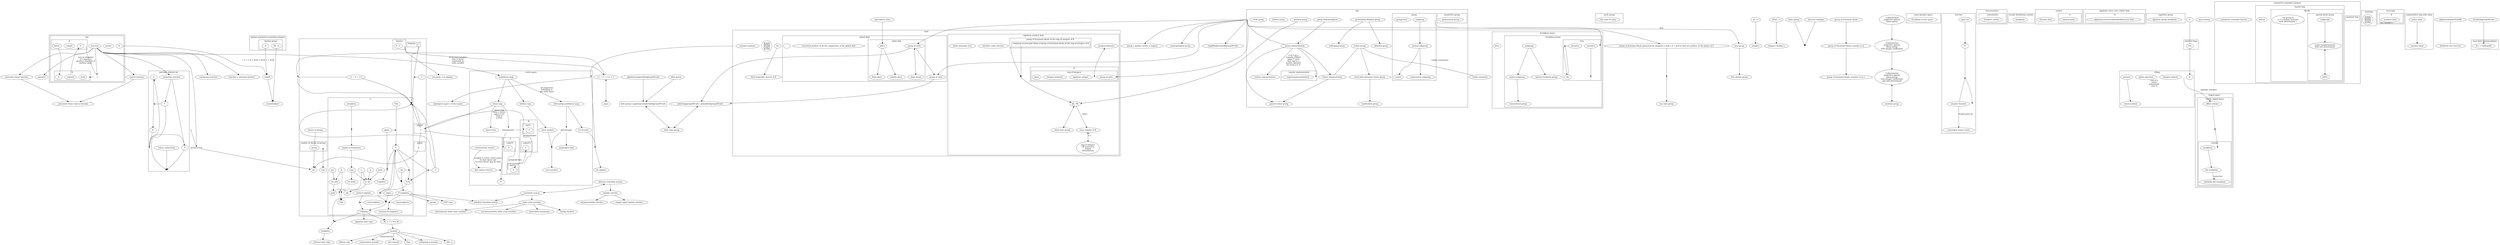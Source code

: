 // TODO add category of models of Lawvere theory or monoids <-> Mon

digraph G {
  // splines="line"
  // graph [splines="ortho"]
  // graph [pad="0.5", nodesep="1", esep="+6", ranksep = "1.2 equally", rank="same"]
  // splines="ortho"
  // node [shape="box"]
  // cluster [style="filled", color="lightgrey"]
  // compound="true"
  // rankdir="LR"


  subgraph cluster_category {
    // label="category"
    // href="https://en.wikipedia.org/wiki/Category_(mathematics)"
    // "category" [label="", shape="point", width="0"]

    "(-1 ← 0 → +1)"

    // "diagram" [href="https://en.wikipedia.org/wiki/Diagram_(category_theory)"]
    // "diagram" -> "span"
    // "diagram" -> "cospan"

    // "span" [href="https://en.wikipedia.org/wiki/Span_(category_theory)#Formal_definition"]
    // "cospan" [href="https://en.wikipedia.org/wiki/Span_(category_theory)#Cospans"]

    // "subobject" [href="https://en.wikipedia.org/wiki/Subobject"]
    // "subobject" -> "quotient object" [label="dual", href="https://en.wikipedia.org/wiki/Subobject#quotient_object"]
    // "quotient object" [href="https://en.wikipedia.org/wiki/Subobject#quotient_object"]

    subgraph cluster_C {
      label="C"
      href=""
      "C" [label="", shape="point", width="0"]
      node [shape="oval"]

      "C/A" [label="A", shape="oval"]

      "F(A)" [shape="oval"]

      { rank="same"; "alpha"; "dummyalpha" }
      "dummyalpha" [shape="point", width="0"]
      "F(A)" -> "dummyalpha" [arrowhead="none"]
      "dummyalpha" -> "alpha" [dir="back"]
      "dummyalpha" -> "C/A"

      { rank="same"; "fin"; "dummyfin" }
      "dummyfin" [shape="point", width="0"]
      "C/A" -> "dummyfin" [arrowhead="none"]
      "dummyfin" -> "fin" [dir="back"]
      "dummyfin" -> "F(A)"

      "C/A x alpha" [shape="point"]
      "C/A" -> "C/A x alpha"
      "alpha" -> "C/A x alpha"
      "C/A x alpha" -> "F-algebra"

      "C/A x fin" [shape="point"]
      "C/A" -> "C/A x fin"
      "fin" -> "C/A x fin"
      "C/A x fin" -> "F-coalgebra"

      { rank="same"; "catamorphism" [href="https://en.wikipedia.org/wiki/Catamorphism"]; "dummycatamorphism" }
      "dummycatamorphism" [shape="point", width="0"]
      "initial F-algebra" -> "dummycatamorphism" [arrowhead="none"]
      "dummycatamorphism" -> "catamorphism" [dir="back"]
      "dummycatamorphism" -> "F-algebra"

      { rank="same"; "anamorphism" [href="https://en.wikipedia.org/wiki/Anamorphism"]; "dummyanamorphism" }
      "dummyanamorphism" [shape="point", width="0"]
      "F-coalgebra" -> "dummyanamorphism" [arrowhead="none"]
      "dummyanamorphism" -> "anamorphism" [dir="back"]
      "dummyanamorphism" -> "terminal F-coalgebra"

      // "zip" [href="https://en.wikipedia.org/wiki/Convolution_(computer_science)"]
      // "anamorphism" -> "zip" [href="https://en.wikipedia.org/wiki/Anamorphism#Applications"]
      // "anamorphism" -> "iterate"

      { rank="same"; "alpha'"; "dummyalpha'" }
      "dummyalpha'" [shape="point", width="0"]
      "T(A)" -> "dummyalpha'" [arrowhead="none"]
      "dummyalpha'" -> "alpha'" [dir="back"]
      "dummyalpha'" -> "C/A"

      "C/A x alpha'" [shape="point"]
      "C/A" -> "C/A x alpha'"
      "alpha'" -> "C/A x alpha'"
      "C/A x alpha'" -> "T-algebra"

      "C/N" [label="N"]
      "C/F(X)" [label="F(X)"]

      "C/L" [label="L"]

      "x morphism" [shape="point"]
      "morphism" -> "x morphism"
      "x morphism" -> "family of morphisms"
      "family of morphisms" -> "cone"
      "cone" [href="https://en.wikipedia.org/wiki/Cone_(category_theory)#Definition"]
      "cone" -> "(L, φ)" [href="https://en.wikipedia.org/wiki/Cone_(category_theory)#Definition"]
      "cone" -> "(N, psiX)" [href="https://en.wikipedia.org/wiki/Cone_(category_theory)#Definition"]

      "C/L" -> "(L, φ)"
      "φ" -> "(L, φ)"
      "(L, φ)" -> "φX"

      "limit" [href="https://en.wikipedia.org/wiki/Limit_(category_theory)#Limits"]
      "limit" -> "(L, φ)"

      "C/N" -> "(N, psi)"
      "psi" -> "(N, psi)"
      "(N, psi)" -> "psiX"

      { rank="same"; "φX"; "dummyφX" }
      "dummyφX" [shape="point", width="0"]
      "C/N" -> "dummyφX" [arrowhead="none"]
      "dummyφX" -> "φX" [dir="back"]
      "dummyφX" -> "C/F(X)"

      { rank="same"; "psiX"; "dummypsiX" }
      "dummypsiX" [shape="point", width="0"]
      "C/L" -> "dummypsiX" [arrowhead="none"]
      "dummypsiX" -> "psiX" [dir="back"]
      "dummypsiX" -> "C/F(X)"
    }

    subgraph cluster_categoryJ {
      label="J"
      shape="rounded"
      href=""
      "categoryJ" [label="", shape="point", width="0"]
    }

    "categoryJ" -> "C" [lhead="cluster_C"]
    
    subgraph cluster_diagram {
      label="diagram"
      href=""
      "diagram" [label="", shape="point", width="0"]
      node [shape="oval"]
      
      "diagramF" [label="F"]
    }

    subgraph cluster_functor {
      label="functor"
      href="https://en.wikipedia.org/wiki/Functor"
      "functor" [label="", shape="point", width="0"]
      node [shape="oval"]

      "F"
      "F ∘ F"
    }

    // functor
    subgraph cluster_model {
      label="model"
      href="https://ncatlab.org/nlab/show/Lawvere+theory"
      "model" [label="", shape="point", width="0"]

      "model/A" [label="A"]
    }

    "model/A" [shape="none"]
    "T" -> "model/A" [arrowhead="none"]
    "model/A" -> "set" [arrowtail="none"]

    "theory of groups" -> "model/group" [arrowhead="none"]
    "model/group" -> "set" [arrowtail="none"]


    subgraph cluster_modelsoftheoryofgroups {
      label="models of theory of groups"
      href=""
      "models of theory of groups" [label="", shape="point", width="0"]
      node [shape="oval"]

      "model/group" [label="group"]
    }
    "models of theory of groups" -> "Grp" [dir="both", href="https://ncatlab.org/nlab/show/Lawvere+theory#the_theory_of_groups"]


    subgraph cluster_monad {
      label="monad"
      href="https://en.wikipedia.org/wiki/Monad_(category_theory)"
      "monad" [label="", shape="point", width="0"]
      node [shape="oval"]

      "T"
    }

    { rank=same; "diagramF"; "diagramFdummy" }
    "diagramFdummy" [shape=point, width=0]
    "categoryJ" -> "diagramFdummy" [arrowhead=none]
    "diagramFdummy" -> "diagramF" [dir=back]
    "diagramFdummy" -> "C" [lhead="cluster_C"]
  }

  // "category" -> "dagger category" [ltail="cluster_category"]
  // "category" -> "discrete category" [ltail="cluster_category", label="only morphisms are the identity morphisms", href="https://en.wikipedia.org/wiki/Category_(mathematics)#Examples"]
  // "category" -> "category with finite products" [ltail="cluster_category"]
  // "category" -> "abelian category" [ltail="cluster_category"]
  // "category" -> "category of Lawvere theories" [ltail="cluster_category"]
  // "category" -> "category of adjunctions" [ltail="cluster_category"]
  // "category" -> "category of monad algebras\n(Eilenberg-Moore)" [ltail="cluster_category"]
  // "category" -> "category of free monad algebras\n(Kleisli category)" [ltail="cluster_category"]
  // "category" -> "allegory" [ltail="cluster_category", label="Abstracting from relations instead of functions", href="https://en.wikipedia.org/wiki/Category_(mathematics)#Examples"]
  // "category" -> "small category" [ltail="cluster_category", href="https://en.wikipedia.org/wiki/Category_(mathematics)#Examples"]
  // "category" -> "groupoid" [ltail="cluster_category", label="category in\nwhich every\nmorphism is\nan isomorphism", href="https://en.wikipedia.org/wiki/Category_(mathematics)#Small_and_large_categories"]
  // "category" -> "large category" [ltail="cluster_category"]
  // "category" -> "co-complete category" [ltail="cluster_category"]
  // "category" -> "complete category" [ltail="cluster_category", label="all small limits exist in it", href="https://en.wikipedia.org/wiki/Category_(mathematics)#Examples"]
  // "category" -> "concrete category" [ltail="cluster_category"]
  // "category" -> "Cat" [ltail="cluster_category", label="all small categories, with functors between them as morphisms", href="https://en.wikipedia.org/wiki/Category_(mathematics)#Examples"]
  // "category" -> "monoidal category" [ltail="cluster_category", lhead="cluster_monoidalcategory"]
  // "category" -> "locally cartesian closed category"
  // "category" -> "star-autonomous category"


  // subgraph cluster_monoidalcategory {
  //   label="monoidal category"
  //   href="https://en.wikipedia.org/wiki/Monoidal_category#Formal_definition"
  //   "monoidal category" [label="", shape="point", width="0"]

  //   "monoidalcategory/tensor product" [label="tensor product", href="https://en.wikipedia.org/wiki/Tensor_product"]
  //   "monoidal functor" [href="https://en.wikipedia.org/wiki/Monoidal_functor"]
  //   "monoidal functor" -> "lax monoidal functor" [href="https://en.wikipedia.org/wiki/Monoidal_functor"]
  //   "monoidal functor" -> "strong monoidal functor" [label="coherence maps\nare invertible", href="https://en.wikipedia.org/wiki/Monoidal_functor"]
  //   "monoidal functor" -> "strict monoidal functor" [label="coherence maps\nare identity maps", href="https://en.wikipedia.org/wiki/Monoidal_functor"]
  // }

  // "monoidal category" -> "braided monoidal category" [lhead="cluster_monoidalcategory"]
  // "monoidal category" -> "closed monoidal category" [lhead="cluster_monoidalcategory"]

  // "braided monoidal category" -> "symmetric monoidal category"
  // "braided monoidal category" -> "closed braided monoidal category"

  // "closed monoidal category" -> "closed braided monoidal category"
  // "closed monoidal category" -> "compact monoidal category"
  // "closed monoidal category" -> "linear type system" [label="internal language", href="https://en.wikipedia.org/wiki/Cartesian_closed_category"]

  // "compact monoidal category" -> "compact braided monoidal category"
 
  // "closed braided monoidal category" -> "compact braided monoidal category"

  // "symmetric monoidal category" -> "cartesian category"
  // "symmetric monoidal category" -> "closed symmetric monoidal category"
  // "symmetric monoidal category" -> "additive symmetric monoidal category"

  // "closed braided monoidal category" -> "closed symmetric monoidal category"

  // "compact braided monoidal category" -> "compact symmetric monoidal category"

  // "closed symmetric monoidal category" -> "cartesian closed category"
  // "closed symmetric monoidal category" -> "compact symmetric monoidal category"

  // "cartesian category" -> "cartesian closed category"

  // "cartesian closed category" -> "topos"

  // subgraph cluster_cartesianclosedcategory {
  //   label="cartesian closed category"
  //   href="https://en.wikipedia.org/wiki/Cartesian_closed_category"
  //   "cartesian closed category" [label="", shape="point", width="0"]

  //   "compactly generated Hausdorff space"
  // }

  // "category with finite products" -> "Lawvere theory" [lhead="cluster_Lawveretheory", label="every object\nis isomorphic\nto a finite\ncartesian\npower xn=x×x×⋯×x\nof a distinguished\nobject x"]

  // "formal system" -> "deductive system" [href="https://en.wikipedia.org/wiki/Formal_system#Logical_system"]

  // "deductive system" -> "logical system" [label="with additional\n(non-logical)\naxioms and\na semantics", href="https://en.wikipedia.org/wiki/Formal_system#Logical_system"]
  // "logical system" -> "type system" [href="https://en.wikipedia.org/wiki/Type_system"]

  // "type system" -> "substructural type system"

  // "linear type system" [href="https://en.wikipedia.org/wiki/Linear_type_system"]
  // "substructural type system" -> "ordered type system" [href="https://en.wikipedia.org/wiki/Substructural_type_system"]
  // "substructural type system" -> "linear type system" [href="https://en.wikipedia.org/wiki/Substructural_type_system"]
  // "substructural type system" -> "affine type system" [href="https://en.wikipedia.org/wiki/Substructural_type_system"]
  // "substructural type system" -> "relevant type system" [href="https://en.wikipedia.org/wiki/Substructural_type_system"]
  // "substructural type system" -> "normal type system" [href="https://en.wikipedia.org/wiki/Substructural_type_system"]

  // "substructural logic" [href="https://en.wikipedia.org/wiki/Substructural_logic"]
  // "relevant logic" [href="https://en.wikipedia.org/wiki/Relevant_logic"]
  // "linear logic" [href="https://en.wikipedia.org/wiki/Linear_logic"]

  // "substructural logic" -> "linear logic" [href="https://en.wikipedia.org/wiki/Substructural_logic"]
  // "substructural logic" -> "relevant logic" [href="https://en.wikipedia.org/wiki/Substructural_logic"]

  // "ordered type system" -> "noncommutative logic" [dir="both", href="https://en.wikipedia.org/wiki/Substructural_type_system"]
  // "linear type system" -> "linear logic" [dir="both", href="https://en.wikipedia.org/wiki/Substructural_type_system"]
  // "affine type system" -> "affine logic" [dir="both", href="https://en.wikipedia.org/wiki/Substructural_type_system"]
  // "relevant type system" -> "relevant logic" [dir="both", href="https://en.wikipedia.org/wiki/Substructural_type_system"]

  // "set" [href="https://en.wikipedia.org/wiki/Category_of_sets"]

  // "monoidal category" -> "cocartesian category"

  // "cartesian closed category" -> "partially ordered set" [lhead="cluster_partiallyorderedset"]
  // "cartesian closed category" -> "bicartesian closed category"
  // "cartesian closed category" -> "simply typed lambda calculus" [label="internal language", dir="both", href="https://en.wikipedia.org/wiki/Cartesian_closed_category"]
  // "cartesian closed category" -> "symmetric closed monoidal category" 

  // "symmetric closed monoidal category" -> "multiplicative intuitionistic linear logic" [label="internal language", dir="both", href="https://ncatlab.org/nlab/show/relation+between+type+theory+and+category+theory"]

  // "star-autonomous category" [href="https://ncatlab.org/nlab/show/star-autonomous+category"]
  // "star-autonomous category" -> "classical linear logic" [label="internal language", dir="both", href="https://ncatlab.org/nlab/show/relation+between+type+theory+and+category+theory"]

  // "locally cartesian closed category" [href="https://ncatlab.org/nlab/show/locally+cartesian+closed+category"]
  // "locally cartesian closed category" -> "extensional dependent type theory" [label="internal language", dir="both", href="https://ncatlab.org/nlab/show/relation+between+type+theory+and+category+theory"]

  // "cocartesian closed category" -> "bicartesian closed category"

  // "cartesian category" -> "bicartesian category"

  // "cocartesian category" -> "bicartesian category"
  // "cocartesian category" -> "cocartesian closed category"

  // "partially ordered set" -> "Heyting algebra" [ltail="cluster_partiallyorderedset"]

  // "bicartesian category" -> "bicartesian closed category"
  // "bicartesian closed category" -> "Heyting algebra"

  // "Heyting algebra" -> "Boolean Algebra"
  // "Heyting algebra" -> "Lindenbaum Algebra" [href="https://en.wikipedia.org/wiki/Heyting_algebra#Examples"]
  
  // "Boolean Algebra" [href="https://en.wikipedia.org/wiki/Boolean_algebra"]

  // "Lindenbaum Algebra" [href="https://en.wikipedia.org/wiki/Lindenbaum_algebra"]


  subgraph cluster_topos {
    // label="topos"
    // href="https://en.wikipedia.org/wiki/Topos"
    // "topos" [label="", shape="point", width="0"]

    subgraph cluster_set {
      label="Set"
      xlabel="product in this category is given by the cartesian product of sets. coproduct is given by the disjoint union"
      href="https://en.wikipedia.org/wiki/set_(mathematics)"
      
      "proofs" [href="https://github.com/coq/coq/blob/a99776e10e0b2198d2b811ad82631111fb450f8a/theories/Sets"]

      // "set" [shape="point", width="0", label=""]
      // "cartesian product" [href="https://en.wikipedia.org/wiki/Cartesian_product"]
      // "partial function" [href="https://en.wikipedia.org/wiki/Partial_function"]
      // "partial function" -> "function"

      // "function" [href="https://en.wikipedia.org/wiki/Function_(mathematics)"]
      // "function" -> "injective function" [label="ker(f) = 0"]
      // "function" -> "surjective function" [label="coker(f) = 0"]

      // "injective function" [href="https://en.wikipedia.org/wiki/Injective_function"]
      // "surjective function" [href="https://en.wikipedia.org/wiki/Surjective_function"]

      // "injective function x surjective function" [shape="point"]
      // "injective function"  -> "injective function x surjective function"
      // "surjective function" -> "injective function x surjective function"
      // "injective function x surjective function" -> "bijective function" [dir="both"]

      // "equivalence class" [href="https://en.wikipedia.org/wiki/Equivalence_class"]

      // "A" -> "A x A"
      // "cartesian product" -> "A x A" [lhead="cluster_AxB"]
      // "A x A" [shape="point"]
      // { rank="same"; "binary operation" [href="https://en.wikipedia.org/wiki/Binary_operation"]; "dummybinaryoperation" }
      // "dummybinaryoperation" [shape="point", width="0"]
      // "A x A" -> "dummybinaryoperation" [arrowhead="none"]
      // "dummybinaryoperation" -> "binary operation" [dir="back"]
      // "dummybinaryoperation" -> "A"

      subgraph cluster_A {
        label="A"
        shape="rounded"
        href=""
        "A" [label="", shape="point", width="0"]
        "ker(f)" [shape="oval"]
        "coim(f)" [shape="oval"]
        "A0" [label="0", shape="oval"]
      }
      // "A" -> "group/coset"

      subgraph cluster_B {
        label="B"
        shape="rounded"
        href=""
        "B" [label="", shape="point", width="0"]
        "im(f)" [shape="oval"]
        "coker(f)" [shape="oval"]
        "B0" [label="0", shape="oval"]
      }
      
      "ker(f)" -> "B0"
      "coker(f)" -> "A0"


      "function" -> "f"
      "f" [shape="none"]
      "A" -> "f" [arrowhead="none"]
      "f" -> "B" [arrowtail="none"]

      "set/R" [label="R"]
    }

    // // https://en.wikipedia.org/wiki/FinSet#Topoi
    // subgraph cluster_finiteset {
    //   label="FinSet"
    //   href=""
    //   "finite set" [label="", shape="point", width="0"]
    // }
    // "finite set" -> "FinOrd" [label="skeleton", href="https://en.wikipedia.org/wiki/FinSet#Properties"]
  }
  // "set" -> "topological space"

  // "function" -> "morphism"
  "function" -> "function x cartesian product"
  // "function" -> "holomorphic function"
  // "function" -> "meromorphic function"
  "function" -> "piecewise linear function"
  "function" -> "convex function"
  "function" -> "continuous function"
  // "function" -> "analytic function"
  // "function" -> "modular form"
  // "function" -> "L-function"
  "function" -> "operator" [label="acts on elements\nof a space to\nproduce elements of\nanother space", href="https://en.wikipedia.org/wiki/Operator_(mathematics)"]
  "function" -> "multilinear map" [label="of several variables\nthat is linear\nseparately in\neach variable", href="https://en.wikipedia.org/wiki/Function_(mathematics)"]
  "function" -> "group action"

  "piecewise linear function" -> "piecewise linear convex function"
  "convex function" -> "piecewise linear convex function"

  // "topos" -> "elementary topos"
  // "elementary topos" -> "Grothendieck topos"

  // subgraph cluster_Grothendiecktopos {
    // label="Grothendieck topos"
    // href=""
    // "Grothendieck topos" [label="", shape="point", width="0"]

  //   "sheaf" [href="https://en.wikipedia.org/wiki/Sheaf_(mathematics)"]
  // }


  "functor" -> "(-1 ← 0 → +1) -> C" [ltail="cluster_functor"]
  // "functor" -> "presheaf" [ltail="cluster_functor"]
  // "functor" -> "covariant functor" [ltail="cluster_functor"]
  // "functor" -> "contravariant functor" [ltail="cluster_functor"]
  // "functor" -> "product-preserving functor" [ltail="cluster_functor"]
  // "functor" -> "constant functor" [ltail="cluster_functor", href="https://en.wikipedia.org/wiki/Functor#Examples"]
  // "functor" -> "endofunctor" [ltail="cluster_functor", href="https://en.wikipedia.org/wiki/Functor#Examples"]
  // "functor" -> "comonoidal functor" [ltail="cluster_functor"]
  // "functor" -> "monoidal functor" [ltail="cluster_functor", label="between monoidal categories\nwhich preserve the monoidal structure", href="https://en.wikipedia.org/wiki/Monoidal_functor"]
  // "functor" -> "identity functor" [ltail="cluster_functor", label="maps an object to itself\nand a morphism to itself", href="https://en.wikipedia.org/wiki/Functor#Examples"]
  // "functor" -> "diagonal functor" [ltail="cluster_functor", label="sends each object in D\nto the constant functor\nat that object", href="https://en.wikipedia.org/wiki/Functor#Examples"]
  // "functor" -> "limit functor" [ltail="cluster_functor", label="assigns to each functor its limit", href="https://en.wikipedia.org/wiki/Functor#Examples"]
  // "functor" -> "power set functor" [ltail="cluster_functor", href="https://en.wikipedia.org/wiki/Functor#Examples"]
  // "functor" -> "group action" [ltail="cluster_functor", href="https://en.wikipedia.org/wiki/Functor#Examples"]
  "functor" -> "Lie group - Lie algebra" [ltail="cluster_functor", href="https://en.wikipedia.org/wiki/Functor#Examples"]
  // "functor" -> "forgetful functor" [ltail="cluster_functor", label="\"forget\" some structure", href="https://en.wikipedia.org/wiki/Functor#Examples"]
  // "functor" -> "free functor" [ltail="cluster_functor", href="https://en.wikipedia.org/wiki/Functor#Examples"]
  // "functor" -> "representable functor" [ltail="cluster_functor", href="https://en.wikipedia.org/wiki/Functor#Examples"]
  // "functor" -> "adjoint functor" [ltail="cluster_functor"]
  // "functor" -> "bifunctor" [ltail="cluster_functor", label="domain is a\nproduct category", href="https://en.wikipedia.org/wiki/Functor#Bifunctors_and_multifunctors"]

  // "bifunctor" -> "monoidalcategory/tensor product" [href="https://en.wikipedia.org/wiki/Monoidal_category#Formal_definition"]
  // "bifunctor" -> "Hom functor" [label="Cop × C → Set", href="https://en.wikipedia.org/wiki/Functor#Bifunctors_and_multifunctors"]
 
  // "diagonal functor" [href="https://en.wikipedia.org/wiki/Diagonal_functor"]

  "(-1 ← 0 → +1)" -> "C" [lhead="cluster_C"]
  "(-1 ← 0 → +1)" -> "dummy(-1 ← 0 → +1) -> C" [arrowhead="none"]
  "(-1 ← 0 → +1) -> C" -> "span" [dir="both"]
  { rank="same"; "(-1 ← 0 → +1) -> C"; "dummy(-1 ← 0 → +1) -> C" }
  "dummy(-1 ← 0 → +1) -> C" [shape="point", width="0"]
  "dummy(-1 ← 0 → +1) -> C" -> "(-1 ← 0 → +1) -> C" [dir="back"]
  "dummy(-1 ← 0 → +1) -> C" -> "C"

  "abstract rewriting system" [href="https://en.wikipedia.org/wiki/Abstract_rewriting_system"]
  "abstract rewriting system" -> "transition system" [dir="both"]
  "abstract rewriting system" -> "lambda calculus"

  "lambda calculus" -> "untyped lambda calculus"
  "lambda calculus" -> "simply typed lambda calculus"

  "F-coalgebra" -> "labelled transition system" [href="https://en.wikipedia.org/wiki/F-coalgebra#Examples"]
  "F-coalgebra" -> "stream" [href="https://en.wikipedia.org/wiki/F-coalgebra#Examples"]
  "F-coalgebra" -> "OOP class" [href="https://en.wikipedia.org/wiki/F-coalgebra#Examples"]
  "F-coalgebra" -> "F-algebra x F-coalgebra"

  "F-algebra" -> "F-algebra x F-coalgebra"
  "F-algebra" -> "M -> 1 + M x M"
  "F-algebra" -> "algebraic data type" [href="https://www.researchgate.net/publication/220976988_Categorical_Programming_with_Abstract_Data_Types"]
  "F-algebra x F-coalgebra" [shape="point"]
  "F-algebra x F-coalgebra" -> "bialgebra"
  "M -> 1 + M x M" -> "monoid" [lhead="cluster_monoid"]

  "bialgebra" -> "abstract data type" [href="https://www.researchgate.net/publication/220976988_Categorical_Programming_with_Abstract_Data_Types"]
  
  "abstract data type" [href="https://en.wikipedia.org/wiki/Abstract_data_type"]
  "algebraic data type" [href="https://en.wikipedia.org/wiki/Algebraic_data_type"]

  "simply typed lambda calculus" [href="https://en.wikipedia.org/wiki/Simply_typed_lambda_calculus"]

  "transition system" [href="https://en.wikipedia.org/wiki/Transition_system"]
  "transition system" -> "finite state machine"
  "transition system" -> "labelled transition system"

  "labelled transition system" [href="https://en.wikipedia.org/wiki/Labelled_transition_system"]

  "finite state machine" [href="https://en.wikipedia.org/wiki/Finite-state_machine"]
  "finite state machine" -> "deterministic finite state machine"
  "finite state machine" -> "non-deterministic finite state machine"
  "finite state machine" -> "push-down automaton"
  "finite state machine" -> "Turing machine"

  { rank="same"; "F"; "dummyF" }
  "dummyF" [shape="point", width="0"]
  "C/A" -> "dummyF" [arrowhead="none"]
  "dummyF" -> "F" [dir="back"]
  "dummyF" -> "F(A)"

  "C" -> "F" [ltail="cluster_C", arrowhead="none"]
  "F" -> "C" [lhead="cluster_C", arrowtail="none"]

  "C" -> "T" [ltail="cluster_C", arrowhead="none"]
  "T" -> "C" [lhead="cluster_C", arrowtail="none"]

  
  // subgraph cluster_Lawveretheory {
  //   label="Lawvere theory"
  //   href="https://ncatlab.org/nlab/show/Lawvere+theory"
  //   "Lawvere theory" [label="", shape="point", width="0"]
  //   "T"
  // }

  // "Lawvere theory" -> "theory of sets" [ltail="cluster_Lawveretheory", href="https://ncatlab.org/nlab/show/Lawvere+theory#examples"]
  // "Lawvere theory" -> "theory of groups" [ltail="cluster_Lawveretheory", href="https://ncatlab.org/nlab/show/Lawvere+theory#examples"]


  // "allegory" [href="https://en.wikipedia.org/wiki/Allegory_(mathematics)"]

  // "small category" -> "monoid" [lhead="cluster_monoid", href="https://en.wikipedia.org/wiki/Category_(mathematics)#Examples"]
  // "small category" -> "preordered set" [label="morphisms are arrows pointing from x to y when x ≤ y", href="https://en.wikipedia.org/wiki/Category_(mathematics)#Examples"]

  // "groupoid" -> "group" [lhead="cluster_group", href="https://en.wikipedia.org/wiki/Category_(mathematics)#Examples"]
  // "groupoid" -> "group action" [href="https://en.wikipedia.org/wiki/Category_(mathematics)#Examples"]
  // "groupoid" -> "equivalence relation" [href="https://en.wikipedia.org/wiki/Category_(mathematics)#Examples"]

  // "large category" -> "set" [label="class of all sets (as objects)\ntogether with all functions between them (as morphisms)", lhead="cluster_bicompletecategory",  href="https://en.wikipedia.org/wiki/Category_(mathematics)#Examples"]
  // "relation" -> "set" [lhead="cluster_bicompletecategory", href="https://en.wikipedia.org/wiki/Category_of_relations"]

  // "complete category" -> "bicomplete category" [lhead="cluster_bicompletecategory", href="https://en.wikipedia.org/wiki/Complete_category"]
  // "co-complete category" -> "bicomplete category" [lhead="cluster_bicompletecategory", href="https://en.wikipedia.org/wiki/Complete_category"]

  // "closed category" -> "dagger compact category" [lhead="cluster_daggercompactcategory", href="https://en.wikipedia.org/wiki/Dagger_compact_category"]
  // "dagger category" -> "dagger compact category" [lhead="cluster_daggercompactcategory"]
  // "closed monoidal category" -> "relation" [lhead="cluster_relation", href="https://en.wikipedia.org/wiki/Category_of_relations"]

  // subgraph cluster_daggercompactcategory {
  //   label="dagger compact category"
  //   href=""
  //   "dagger compact category" [label="", shape="point", width="0"]

  //   // subgraph cluster_relation {
  //   //   label="Rel"
  //   //   href="https://en.wikipedia.org/wiki/Category_of_relations"
  //   //   "relation" [label="", shape="point", width="0"]

  //   //   // "product" -> "disjoint union" [href="https://en.wikipedia.org/wiki/Category_of_relations"]
  //   //   // "coproduct" -> "disjoint union" [href="https://en.wikipedia.org/wiki/Category_of_relations"]
  //   //   // "A" -> "A x B" [lhead="cluster_AxB"]
  //   //   // "B" -> "A x B" [lhead="cluster_AxB"]
  //   //   // "cartesian product" -> "A x B" [lhead="cluster_AxB"]

  //   //   // subgraph cluster_AxB {
  //   //   //   label="A x B"
  //   //   //   href=""
  //   //   //   "A x B" [label="", shape="point", width="0"]

  //   //   //   "binary relation" [href="https://en.wikipedia.org/wiki/Binary_relation"]
  //   //   //   "binary relation" -> "injective binary relation" [href="https://en.wikipedia.org/wiki/Binary_relation#Special_types_of_binary_relations"]
  //   //   //   "binary relation" -> "functional binary relation" [href="https://en.wikipedia.org/wiki/Binary_relation#Special_types_of_binary_relations"]
  //   //   //   "binary relation" -> "homogeneous relation" [label="over a set Xnis a binary\nrelation over\nX and itself", href="https://en.wikipedia.org/wiki/Binary_relation#Homogeneous_relation"]
  //   //   //   "binary relation" -> "equivalence relation" [label="reflexive\nsymmetric\ntransitive", href="https://en.wikipedia.org/wiki/Equivalence_relation"]
  //   //   //   "binary relation" -> "serial binary relation" [href="https://en.wikipedia.org/wiki/Binary_relation#Special_types_of_binary_relations"]
  //   //   //   "binary relation" -> "many-to-many binary relation" [label="not injective\nnor functional", href="https://en.wikipedia.org/wiki/Binary_relation#Special_types_of_binary_relations"]

  //   //   //   "homogeneous relation" -> "empty relation" [href="https://en.wikipedia.org/wiki/Binary_relation#Homogeneous_relation"]
  //   //   //   "homogeneous relation" -> "universal relation" [href="https://en.wikipedia.org/wiki/Binary_relation#Homogeneous_relation"]
  //   //   //   "homogeneous relation" -> "identity relation" [href="https://en.wikipedia.org/wiki/Binary_relation#Homogeneous_relation"]

  //   //   //   "injective binary relation x functional binary relation" [shape="point"]
  //   //   //   "injective binary relation" -> "injective binary relation x functional binary relation"
  //   //   //   "injective binary relation x functional binary relation" -> "one-to-one binary relation"
  //   //   //   "injective binary relation" -> "one-to-many binary relation" [label="functional and\nnot injective", href="https://en.wikipedia.org/wiki/Binary_relation#Special_types_of_binary_relations"]

  //   //   //   "functional binary relation x serial binary relation" [shape="point"]
  //   //   //   "functional binary relation" -> "injective binary relation x functional binary relation"
  //   //   //   "functional binary relation" -> "functional binary relation x serial binary relation"
  //   //   //   "functional binary relation x serial binary relation" -> "function"
  //   //   //   "functional binary relation" -> "many-to-one binary relation" [label="injective and\nnot functional", href="https://en.wikipedia.org/wiki/Binary_relation#Special_types_of_binary_relations"]
  //   //   //   "functional binary relation" -> "partial function" [href="https://en.wikipedia.org/wiki/Partial_function"]

  //   //   //   "serial binary relation" -> "functional binary relation x serial binary relation"

  //   //   //   "A x equivalence relation" [shape="point"]
  //   //   //   "A" -> "A x equivalence relation"
  //   //   //   "equivalence relation" -> "A x equivalence relation"
  //   //   //   "A x equivalence relation" -> "equivalence class"
  //   //   // }
  //   // }
  // }

  // subgraph cluster_bicompletecategory {
  //   label="bicomplete category"
  //   href="https://en.wikipedia.org/wiki/Complete_category"
  //   "bicomplete category" [label="", shape="point", width="0"]
  // }

  // "bicomplete category" -> "set" [href="https://en.wikipedia.org/wiki/Category_of_sets"]
  // "bicomplete category" -> "topological space" [lhead="cluster_topologicalSpace", href="https://en.wikipedia.org/wiki/Complete_category#Examples_and_nonexamples"]
  // "bicomplete category" -> "group" [lhead="cluster_group", href="https://en.wikipedia.org/wiki/Complete_category#Examples_and_nonexamples"]
  // "bicomplete category" -> "abelian group" [href="https://en.wikipedia.org/wiki/Complete_category#Examples_and_nonexamples"]
  // "bicomplete category" -> "ring" [lhead="cluster_ring", href="https://en.wikipedia.org/wiki/Complete_category#Examples_and_nonexamples"]
  // "bicomplete category" -> "vector space" [lhead="cluster_vectorspace", href="https://en.wikipedia.org/wiki/Complete_category#Examples_and_nonexamples"]
  // "bicomplete category" -> "module" [lhead="cluster_module", href="https://en.wikipedia.org/wiki/Complete_category#Examples_and_nonexamples"]
  // "bicomplete category" -> "compact Hausdorff space" [href="https://en.wikipedia.org/wiki/Complete_category#Examples_and_nonexamples"]
  // "bicomplete category" -> "category" [lhead="cluster_category", href="https://en.wikipedia.org/wiki/Complete_category#Examples_and_nonexamples"]
  // "bicomplete category" -> "Whl" [href="https://en.wikipedia.org/wiki/Complete_category#Examples_and_nonexamples"]
  // "bicomplete category" -> "sSet" [href="https://en.wikipedia.org/wiki/Complete_category#Examples_and_nonexamples"]

  // "small category" -> "partially ordered set" [lhead="cluster_partiallyorderedset", href="https://en.wikipedia.org/wiki/Category_(mathematics)#Examples"]
  // "small category" -> "equivalence relation" [href="https://en.wikipedia.org/wiki/Category_(mathematics)#Examples"]

  // "concrete category" -> "preordered set" [label="class of all preordered sets\nwith monotonic functions as morphisms", href="https://en.wikipedia.org/wiki/Category_(mathematics)#Examples"]
  // "concrete category" -> "group" [lhead="cluster_group", href="https://en.wikipedia.org/wiki/Category_(mathematics)#Examples"]

  // "preadditive category" -> "ring" [lhead="cluster_ring", label="can be viewed as\na preadditive category\nwith a single object", href="https://en.wikipedia.org/wiki/Module_(mathematics)#Generalizations"]
  // "preadditive category" -> "additive category"

  // "additive category" -> "preabelian category" [href="https://en.wikipedia.org/wiki/Abelian_category"]
  // "preabelian category" -> "abelian category" [href="https://en.wikipedia.org/wiki/Abelian_category"]
  // "abelian category" -> "abelian symmetric monoidal category"

  // "covariant functor" -> "diagram" [href="https://en.wikipedia.org/wiki/Functor#Examples"]
  // "presheaf" [href="https://en.wikipedia.org/wiki/Presheaf_(category_theory)"]
  // "contravariant functor" -> "presheaf"
  // "comonoidal functor" -> "monoidal functor" [dir="none", label="dual", href="https://en.wikipedia.org/wiki/Monoidal_functor"]
  // "polynomial functor" [href="https://en.wikipedia.org/wiki/Polynomial_functor"]

  // "monoidal functor" -> "braided monoidal functor"

  // "braided monoidal functor" -> "symmetric monoidal functor"

  // "endofunctor" -> "lax monoidal functor"
  // "endofunctor" -> "polynomial functor" [href="https://en.wikipedia.org/wiki/Functor#Examples"]

  // "lax monoidal functor" -> "applicative" [dir="both"]
  // "applicative" -> "monad"

  // "diagonal functor" [href="https://en.wikipedia.org/wiki/Diagonal_functor"]
  // "covariant functor" -> "tensor product" [href="https://en.wikipedia.org/wiki/Functor#Examples"]

  // "product-preserving functor" -> "model" [lhead="cluster_model"]

  // "set x binary operation" -> "magma"
  // "set x partial binary operation" [shape="point"]
  // "set" -> "set x partial binary operation"
  // "set x partial binary operation" -> "partial algebra"

  // "partial algebra" [href="https://en.wikipedia.org/wiki/Partial_algebra"]
  // "partial algebra" -> "partial semigroup" [href="https://en.wikipedia.org/wiki/Partial_groupoid"]
  // "partial algebra" -> "partial groupoid" [href="https://en.wikipedia.org/wiki/Partial_groupoid"]
  // "partial algebra" -> "partial combinatory algebra"

  // "partial combinatory algebra" [href="https://ncatlab.org/nlab/show/partial+combinatory+algebra"]
  // "partial combinatory algebra" -> "untyped lambda calculus"

  // "partial semigroup" -> "semigroup"
  // "partial semigroup" -> "groupoid"


  // "set" -> "set x preorder" [ltail="cluster_set"]
  // "set" -> "set x preorder" [ltail="cluster_set"]
  // "set" -> "set x equivalence relation" [ltail="cluster_set"]
  // "set" -> "graph" [ltail="cluster_set", href="https://en.wikipedia.org/wiki/Graph_(discrete_mathematics)"]
  // "set" -> "set x binary operation" [ltail="cluster_set"]
  // "set" -> "concrete category" [ltail="cluster_set", label="prototype of a concrete category", href="https://en.wikipedia.org/wiki/Category_of_sets"]
  // "set" -> "FinSet" [ltail="cluster_set", lhead="cluster_finiteset"]
  // "set" -> "collection of subsets" [ltail="cluster_set"]
  // "set" -> "group x set" [ltail="cluster_set"]
  // "set" -> "set x well-order" [ltail="cluster_set"]
  // "set" -> "set x partial order" [ltail="cluster_set"]
  // "set" -> "set x total order" [ltail="cluster_set"]
  // "set" -> "set x topology" [ltail="cluster_set"]


  // "magma" [href="https://en.wikipedia.org/wiki/Magma_(algebra)"]
  // "magma" -> "free magma"
  // "magma" -> "semigroup" [label="associativity"]
  // "magma" -> "quasigroup" [label="divisibility"]

  // "free magma" [href="https://en.wikipedia.org/wiki/Magma_(algebra)#Free_magma"]

  // "semigroup" [href="https://en.wikipedia.org/wiki/Semigroup"]
  // "semigroup" -> "monoid" [label="identity", lhead="cluster_monoid"]
  // "semigroup" -> "semilattice" [label="commutativity\nidempotence"]
  // "semigroup" -> "inverse semigroup" [label="invertibility"]
  // "semigroup" -> "cancellative semigroup" [label="having the\ncancellation\nproperty", href="https://en.wikipedia.org/wiki/Semigroup#Special_classes_of_semigroups"]
  // "semigroup" -> "band" [label="operation is\nidempotent", href="https://en.wikipedia.org/wiki/Semigroup#Special_classes_of_semigroups"]
  // "semigroup" -> "regular semigroup" [label="Every element\nx has at least\none inverse\ny satisfying\nxyx=x and yxy=y", href="https://en.wikipedia.org/wiki/Semigroup#Special_classes_of_semigroups"]
  // "semigroup" -> "affine semigroup" [label="isomorphic to\na finitely-generated\nsubsemigroup\nof Zd", href="https://en.wikipedia.org/wiki/Semigroup#Special_classes_of_semigroups"]

  // "cancellative semigroup" [href="https://en.wikipedia.org/wiki/Cancellative_semigroup"]
  // "band" [href="https://en.wikipedia.org/wiki/Band_(algebra)"]
  // "regular semigroup" [href="https://en.wikipedia.org/wiki/Regular_semigroup"]

  // "quasigroup" -> "loop" [label="identity"]
  // "quasigroup" [href="https://en.wikipedia.org/wiki/Quasigroup"]

  // "loop" [href="https://en.wikipedia.org/wiki/Quasigroup#Loops"]


  // subgraph cluster_monoid {
  //   label="monoid"
  //   href="https://en.wikipedia.org/wiki/Monoid"
  //   "monoid" [label="", shape="point", width="0"]
  //   node [shape="oval"]
  //   // rankdir="LR"

  //   // // rank=same
  //   // dummy [shape=point, width=0]
  //   // "M1" -> dummy [arrowhead=none]
  //   // dummy -> "monoid homomorphism" [dir=back]
  //   // dummy -> "M2"

  //   subgraph cluster_monoidM1 {
  //     label="M1"
  //     shape="rounded"
      
  //     href=""
  //     "M1" [label="", shape="point", width="0"]

  //     "monoidM1/identity" [label="identity"]
  //   }

  //   "dummyF" [shape=point, width=0]
  //   "M1" -> "dummyF" [arrowhead=none]
  //   "dummyF" -> "F" [dir=back]
  //   "dummyF" -> "M1"

  //   "dummyF ∘ F" [shape=point, width=0]
  //   "M1" -> "dummyF ∘ F" [arrowhead=none]
  //   "dummyF ∘ F" -> "F ∘ F" [dir=back]
  //   "dummyF ∘ F" -> "M1"
  // }

  // "monoid" -> "List" [ltail="cluster_monoid"]
  "monoid" -> "Tree" [ltail="cluster_monoid"]
  "monoid" -> "semigroup x monoid" [ltail="cluster_monoid", label="*"]
  // "monoid" -> "group" [ltail="cluster_monoid", lhead="cluster_group", label="invertibility"]
  "monoid" -> "(N0,+)" [ltail="cluster_monoid", href="https://en.wikipedia.org/wiki/Free_monoid#Examples"]
  "monoid" -> "Kleene star" [ltail="cluster_monoid", href="https://en.wikipedia.org/wiki/Free_monoid#Examples"]
  "monoid" -> "commutative monoid" [ltail="cluster_monoid", label="commutativity"]
  "monoid" -> "free monoid" [ltail="cluster_monoid"]


  subgraph cluster_group {
    label="Grp"
    href="https://en.wikipedia.org/wiki/Group_(mathematics)"
    "group" [shape="point", width="0", label="", href="https://en.wikipedia.org/wiki/Group_(mathematics)"]
    "center" [shape="oval", href="https://en.wikipedia.org/wiki/Center_(group_theory)"]

    "quotient group"

    subgraph cluster_symmetricgroup {
      label="symmetric group"
      href=""
      "symmetric group" [label="", shape="point", width="0"]

      // permutation group thus means a subgroup of the symmetric https://en.wikipedia.org/wiki/Permutation_group
      "permutation group" [href="https://en.wikipedia.org/wiki/Permutation_group"]
    }

    "generalized dihedral group" [href="https://en.wikipedia.org/wiki/Generalized_dihedral_group"]
    "generalized dihedral group" -> "dihedral group"
    "generalized dihedral group" -> "orthogonal group" [lhead="cluster_orthogonalgroup"]
    "dihedral group" [href="https://en.wikipedia.org/wiki/Dihedral_group"]
    "Selmer group" [href="https://en.wikipedia.org/wiki/Selmer_group"]
    "circle group" [href="https://en.wikipedia.org/wiki/Circle_group"]

    "group homomorphism" [href="https://en.wikipedia.org/wiki/Group_homomorphism"]

    "group representation" [href="https://en.wikipedia.org/wiki/Representation_theory#Definition"]
    "group representation" -> "Galois representation"
    "group representation" -> "general linear group" [lhead="cluster_generallineargroup", arrowtail="none"]
    "group representation" -> "regular representation" [lhead="cluster_regularrepresentation"]
    "group representation" -> "unitary representation" [label="π of G on a\ncomplex Hilbert\nspace V such\nthat π(g) is a\nunitary operator\nfor every g ∈ G", href="https://en.wikipedia.org/wiki/Unitary_representation"]

    "Galois representation" [href="https://www.ams.org/notices/200706/tx070600718p.pdf"]
    "Galois representation" -> "general linear group" [lhead="cluster_generallineargroup", arrowtail="none"]

    "group homomorphism" -> "group representation"

    "Galois group" -> "Galois representation" [arrowhead="none"]
    "Galois group" -> "local field extension Galois group" [href="https://en.wikipedia.org/wiki/Ramification_group"]
    "local field extension Galois group" -> "ramification group"

    subgraph cluster_regularrepresentation {
      label="regular representation"
      href=""
      "regular representation" [label="https://en.wikipedia.org/wiki/Regular_representation", shape="point", width="0"]
      // "regular representation" [href="https://en.wikipedia.org/wiki/Algebraic_number_field#Regular_representation,_trace_and_determinant"]
      "regularrepresentation/A"
    }

    subgraph cluster_object {
      label="group"
      shape="oval"
      href=""
      "group/object" [label="", shape="point", width="0"]

      "group/normal-subgroup" [label="normal subgroup"]
      "group/normal-subgroup" [shape="oval", href="https://en.wikipedia.org/wiki/Normal_subgroup"]
      "group/normal-subgroup" -> "center"
      "group/normal-subgroup" -> "commutator subgroup"
      "commutator subgroup" [shape="oval", href="https://en.wikipedia.org/wiki/Commutator_subgroup"]
      "group/subgroup" [label="subgroup", href="https://en.wikipedia.org/wiki/Subgroup"]
      "group/subgroup" -> "group/normal-subgroup"
      "group/subgroup" [shape="oval"]
      "group/coset" [shape="oval", href="https://en.wikipedia.org/wiki/Coset"]
    }
  }
  // "function" -> "group homomorphism"

  // "group" -> "group x set" [ltail="cluster_group"]
  // "group" -> "translational group" [ltail="cluster_group"]
  // "group" -> "automorphism group" [ltail="cluster_group"]
  // "group" -> "abelian group" [ltail="cluster_group", label="commutativity"]
  "group" -> "free group" [ltail="cluster_group", label="free"]
  "group" -> "group x abelian variety x isogeny" [ltail="cluster_group"]
  // "group" -> "algebraic group" [ltail="cluster_group", lhead="cluster_algebraicGroup"]
  // "group" -> "symmetry group" [ltail="cluster_group"]
  // "group" -> "homotopy group" [ltail="cluster_group"]
  "group" -> "group representation" [ltail="cluster_group", arrowhead="none"]
  // "group" -> "ray class group" [ltail="cluster_group"]
  "group" -> "semitopological group" [ltail="cluster_group", href="https://en.wikipedia.org/wiki/Semitopological_group"]
  "group" -> "globalfield/groupOfUnits" [ltail="cluster_group"]
  "group" -> "adelering/groupOfUnits" [ltail="cluster_group"]
  "group" -> "ringWithIdentity/R/groupOfUnits" [ltail="cluster_group"]
  "group" -> "ringOfIntegers/groupOfUnits" [ltail="cluster_group"]
  // "group" -> "Étale fundamental group" [ltail="cluster_group"]
  // "group" -> "group of fractional ideals"  [ltail="cluster_group"]
  "group" -> "group of principal ideals generated by elements a with a ≡ 1 mod m that are positive at the places of S"  [ltail="cluster_group"]

  subgraph cluster_cyclicgroup {
    label="cyclic group"
    href="https://en.wikipedia.org/wiki/Cyclic_group"
    node [shape="oval"]
    "cyclic group" [label="", shape="point", width="0"]

    "nth roots of unity" [href="https://en.wikipedia.org/wiki/Root_of_unity#Group_of_nth_roots_of_unity"]
  }

  "free group" -> "free abelian group"
  "(Z, +)" -> "integers"
  "(Z/nZ, +)" -> "integers modulo n"

  // "cohomology group" [href="https://en.wikipedia.org/wiki/Cohomology"]

  // "homotopy group" [href="https://en.wikipedia.org/wiki/Homotopy_group"]
  // "homotopy group" -> "fundamental group"

  // "fundamental group" [href="https://en.wikipedia.org/wiki/Fundamental_group"]
  // "Étale fundamental group" [href="https://en.wikipedia.org/wiki/%C3%89tale_fundamental_group"]
  // "Étale fundamental group" -> "Galois group" [href="https://en.wikipedia.org/wiki/%C3%89tale_fundamental_group#Examples_and_theorems"]
  // "Étale fundamental group" -> "scheme" [lhead="cluster_scheme", dir="none"]

  // "automorphism group" -> "Galois group"

  // "semitopological group" -> "topological group" [label="with a topology on G such that\nboth the group's binary operation\nand the function mapping group elements\nto their respective inverses\nare continuous\nfunctions with\nrespect to\nthe topology", href="https://en.wikipedia.org/wiki/Topological_group"]
  // "semitopological group" -> "adelic algebraic group" [href="https://en.wikipedia.org/wiki/Adelic_algebraic_group"]

  // "topological group" -> "profinite group" [href="https://en.wikipedia.org/wiki/Profinite_group"]
  // "topological group" -> "idele group" [href="http://www-math.mit.edu/~poonen/papers/cft.pdf#page=4"]
  // "topological group" -> "idele class group" [href="http://www-math.mit.edu/~poonen/papers/cft.pdf#page=4"]
  // "topological group" -> "Hausdorff topological group"

  // "Hausdorff topological group" -> "locally profinite group" [label="in which every\nneighborhood of\nthe identity\nelement contains\na compact\nopen subgroup", href="https://en.wikipedia.org/wiki/Locally_profinite_group"]
  // "locally compact totally disconnected Hausdorff topological group" -> "locally profinite group" [href="https://en.wikipedia.org/wiki/Profinite_group"]

  // "adelic algebraic group" -> "idele group" [href="https://en.wikipedia.org/wiki/Adelic_algebraic_group"]

  // "locally profinite group" [href="https://en.wikipedia.org/wiki/Locally_profinite_group"]
  // "locally profinite group" -> "general linear group GLn(F)" [href="https://en.wikipedia.org/wiki/Locally_profinite_group"]
  // "locally profinite group" -> "general linear group GLn(F)" [href="https://en.wikipedia.org/wiki/Locally_profinite_group"]
  // "locally profinite group" -> "matrix ring Mn(F)" [href="https://en.wikipedia.org/wiki/Locally_profinite_group"]
  // "locally profinite group" -> "profinite group"
  // "locally profinite group" -> "absolute Weil group of a non-archimedean local field" [href="https://en.wikipedia.org/wiki/Locally_profinite_group"]

  // "profinite group" [href="https://en.wikipedia.org/wiki/Profinite_group"]
  // "profinite group" -> "finite group x discrete topology" [href="https://en.wikipedia.org/wiki/Profinite_group#Examples"]
  // "profinite group" -> "group of p-adic integers Zp under addition" [href="https://en.wikipedia.org/wiki/Profinite_group#Examples"]

  "finite group x discrete topology" [shape="point"]
  "finite group" -> "finite group x discrete topology"

  "globalfield/groupOfUnits x adelering/groupOfUnits" [label="adelering/groupOfUnits / globalfield/groupOfUnits"]
  "globalfield/groupOfUnits" -> "globalfield/groupOfUnits x adelering/groupOfUnits"
  "adelering/groupOfUnits" -> "globalfield/groupOfUnits x adelering/groupOfUnits"

  "idele group x algebraicnumberfield/groupOfUnits" [shape="idele group / algebraicnumberfield/groupOfUnits"]
  "idele group" -> "idele group x algebraicnumberfield/groupOfUnits"
  "algebraicnumberfield/groupOfUnits" -> "idele group x algebraicnumberfield/groupOfUnits"

  // "idele class group" [href="https://en.wikipedia.org/wiki/Adele_ring"]
  "globalfield/groupOfUnits x adelering/groupOfUnits" -> "idele class group" [dir="both", href="https://en.wikipedia.org/wiki/Adele_ring"]
  "idele group x algebraicnumberfield/groupOfUnits" -> "idele class group" [dir="both", href="https://en.wikipedia.org/wiki/Adele_ring"]
  // "ray class group" [href="https://en.wikipedia.org/wiki/Ray_class_field"]

  "group of fractional ideals" -> "group of fractional ideals co-prime to m"
  "group of fractional ideals co-prime to m"
  "group of principal ideals generated by elements a with a ≡ 1 mod m that are positive at the places of S"

  "group of fractional ideals co-prime to m x group of principal ideals generated by elements a with a ≡ 1 mod m that are positive at the places of S" [shape="point"]
  "group of fractional ideals co-prime to m" -> "group of fractional ideals co-prime to m x "
  "group of principal ideals generated by elements a with a ≡ 1 mod m that are positive at the places of S" -> "group of fractional ideals co-prime to m x group of principal ideals generated by elements a with a ≡ 1 mod m that are positive at the places of S"

  "group of fractional ideals co-prime to m x group of principal ideals generated by elements a with a ≡ 1 mod m that are positive at the places of S" -> "ray class group"
  // "ray class group" -> "narrow ray class group" [label="When S consists\nof all real places,\n so that a is restricted\nto be totally positive", href="https://en.wikipedia.org/wiki/Ray_class_field"]

  // "finite group" -> "ideal class group" [lhead="cluster_idealclassgroup", href="https://en.wikipedia.org/wiki/Algebraic_number_field#Algebraicity_and_ring_of_integers"]


  // "semilattice" [href="https://en.wikipedia.org/wiki/Semilattice"]
  // "semilattice" -> "meet-semilattice"
  // "semilattice" -> "join-semilattice"

  // "skew lattice" [href="https://en.wikipedia.org/wiki/Skew_lattice"]
  // "skew lattice" -> "lattice" [label="commutative", href="https://en.wikipedia.org/wiki/Skew_lattice"]
  // "skew lattice" -> "symmetric skew lattice" [href="https://en.wikipedia.org/wiki/Skew_lattice#Subvarieties_of_skew_lattices"]
  // "skew lattice" -> "cancellative skew lattice" [href="https://en.wikipedia.org/wiki/Skew_lattice#Subvarieties_of_skew_lattices"]
  // "skew lattice" -> "distributive skew lattice" [href="https://en.wikipedia.org/wiki/Skew_lattice#Subvarieties_of_skew_lattices"]
  // "skew lattice" -> "normal skew lattice" [href="https://en.wikipedia.org/wiki/Skew_lattice#Subvarieties_of_skew_lattices"]
  // "skew lattice" -> "categorical skew lattice" [href="https://en.wikipedia.org/wiki/Skew_lattice#Subvarieties_of_skew_lattices"]
  // "skew lattice" -> "primitive skew lattice" [href="https://en.wikipedia.org/wiki/Skew_lattice#Primitive_skew_lattices"]

  // "lattice" [href="https://en.wikipedia.org/wiki/Lattice_(order)"]
  // "lattice" -> "distributive lattice"

  // "distributive lattice" [href="https://en.wikipedia.org/wiki/Distributive_lattice"]
  // "distributive lattice" -> "totally ordered set" [href="https://en.wikipedia.org/wiki/Semilattice#Examples"]
  // "distributive lattice" -> "bounded distributive lattice"

  // "commutative idempotent semiring" -> "bounded distributive lattice" [href="https://en.wikipedia.org/wiki/Semiring#Examples"]

  // "meet-semilattice" -> "join-semilattice x meet-semilattice"
  // "join-semilattice" -> "join-semilattice x meet-semilattice"
  // "join-semilattice x meet-semilattice" [shape="point"]
  // "join-semilattice x meet-semilattice" -> "lattice" [href="https://en.wikipedia.org/wiki/Semilattice#Examples"]
  

  // subgraph cluster_graph {
  //   label="graph"
  //   href="https://en.wikipedia.org/wiki/Graph_(discrete_mathematics)"
  //   "graph" [label="", shape="point", width="0"]

  //   "Petersen graph"
  // }

  // "graph" -> "digraph" [ltail="cluster_graph"]
  // "graph" -> "bipartite graph" [ltail="cluster_graph"]

  // "digraph" -> "quiver" [href="https://en.wikipedia.org/wiki/Quiver_(mathematics)"]
  // "quiver" [href="https://en.wikipedia.org/wiki/Quiver_(mathematics)"]


  // "partial order" -> "set x partial order"
  // "set x partial order" [shape="point"]
  // "set x partial order" -> "partially ordered set" [lhead="cluster_partiallyorderedset"]

  // "partial binary operation" [href="https://en.wikipedia.org/wiki/Binary_operation#Terminology"]
  // "partial binary operation" -> "binary operation"
  // "partial binary operation" -> "set x partial binary operation"

  // "binary operation" -> "+"
  // "binary operation" -> "*"
  // "binary operation" -> "set x binary operation"

  // "+ x natural numbers x 0" [shape="point"]
  // "+" -> "+ x natural numbers x 0" 
  // "natural numbers" -> "+ x natural numbers x 0"
  // "+ x natural numbers x 0" -> "(N0,+)"

  // "function x cartesian product" [shape="point"]

  // "cartesian product" -> "function x cartesian product"

  // "binary relation" -> "preorder" [label="reflexive\ntransitive", href="https://en.wikipedia.org/wiki/Preorder"]
  // "binary relation" -> "dependency relation" [label="reflexive\nsymmetric\nfinite", href="https://en.wikipedia.org/wiki/Equivalence_relation#Connections_to_other_relations"]
  // "binary relation" -> "tolerance relation" [label="reflexive\nsymmetric\ninfinite", href="https://en.wikipedia.org/wiki/Equivalence_relation#Connections_to_other_relations"]
  // "binary relation" -> "apartness relation" [label="symmetric\nirreflexive\nco-transitivity", href="https://en.wikipedia.org/wiki/Apartness_relation"]
  // "binary relation" -> "partial equivalence relation" [href="https://en.wikipedia.org/wiki/Equivalence_relation#Connections_to_other_relations"]

  // "preorder" [href="https://en.wikipedia.org/wiki/Preorder"]
  // "preorder" -> "equivalence relation" [label="symmetric", href="https://en.wikipedia.org/wiki/Equivalence_relation"]
  // "preorder" -> "partial order" [label="antisymmetric", href="https://en.wikipedia.org/wiki/Partially_ordered_set#Formal_definition"]
  // "preorder" -> "set x preorder"

  // "partial order" -> "equivalence relation x partial order"
  // "partial order" [href="https://en.wikipedia.org/wiki/Partial_order"]
  // "partial order" -> "total order" [label="connexity", href="https://en.wikipedia.org/wiki/Total_order"]
  // "partial order" -> "strict partial order" [label="irreflexive\ntransitive\nasymmetric", href="https://en.wikipedia.org/wiki/Equivalence_relation#Connections_to_other_relations"]

  // "partial equivalence relation" -> "equivalence relation" [xlabel="reflexive", href="https://en.wikipedia.org/wiki/Equivalence_relation#Connections_to_other_relations"]

  // "equivalence relation" [href="https://en.wikipedia.org/wiki/Equivalence_relation"]
  // "equivalence relation" -> "equivalence relation x partial order"
  // "equivalence relation" -> "congruence relation" [label="domain X is\nalso the\nunderlying set\nfor an algebraic\nstructure, and\nwhich respects\nthe additional\nstructure", href="https://en.wikipedia.org/wiki/Equivalence_relation#Connections_to_other_relations"]
  // "equivalence relation" -> "set x equivalence relation"
  // "equivalence relation" -> "étale equivalence relation"

  // "étale equivalence relation" [href="https://en.wikipedia.org/wiki/%C3%89tale_equivalence_relation"]
  // "étale equivalence relation" -> "scheme / étale equivalence relation"

  // "equivalence relation x partial order" [shape="point"]
  // "dependency relation" [href="https://en.wikipedia.org/wiki/Dependency_relation"]
  // "dependency relation" -> "equivalence relation" [label="transitive", href="https://en.wikipedia.org/wiki/Equivalence_relation#Connections_to_other_relations"]
  // "tolerance relation" [href="https://en.wikipedia.org/wiki/Tolerance_relation"]
  // "tolerance relation" -> "equivalence relation" [label="transitive", href="https://en.wikipedia.org/wiki/Equivalence_relation#Connections_to_other_relations"]

  // "apartness relation" [href="https://en.wikipedia.org/wiki/Apartness_relation"]
  // "strict partial order" [href="https://en.wikipedia.org/wiki/Partially_ordered_set#Strict_and_non-strict_partial_orders"]
  // "equivalence relation x partial order" -> "equality" [href="https://en.wikipedia.org/wiki/Equivalence_relation#Connections_to_other_relations"]

  // "total order" [href="https://en.wikipedia.org/wiki/Total_order"]
  // "total order" -> "well-order" [label="every non-empty\nsubset of S\nhas a least element\nin this ordering", href="https://en.wikipedia.org/wiki/Well-order"]
  // "total order" -> "set x total order"

  // "well-order" [href="https://en.wikipedia.org/wiki/Well-order"]
  // "well-order" -> "set x well-order"

  // "adjoint functors" -> "Galois connections"
  // "Galois connections" [href="https://en.wikipedia.org/wiki/Galois_connection#Definitions"]


  // "preordered set" [href="https://en.wikipedia.org/wiki/Preorder"]
  // "preordered set" -> "partially ordered set" [lhead="cluster_partiallyorderedset"]


  // "setoid" [href="https://en.wikipedia.org/wiki/Setoid"]


  subgraph cluster_partiallyorderedset {
    label="partially ordered set"
    href="https://en.wikipedia.org/wiki/Partially_ordered_set"
    "partially ordered set" [label="", shape="point", width="0"]

    "partiallyorderedset/A" [label="A"]
    "partiallyorderedset/B" [label="B"]
    "partiallyorderedset/F" [label="F"]
    "partiallyorderedset/G" [label="G"]

    { rank="same"; "partiallyorderedset/F"; "dummypartiallyorderedset/F" }
    "dummypartiallyorderedset/F" [shape="point", width="0"]
    "partiallyorderedset/A" -> "dummypartiallyorderedset/F" [arrowhead="none"]
    "dummypartiallyorderedset/F" -> "partiallyorderedset/F" [dir="back"]
    "dummypartiallyorderedset/F" -> "partiallyorderedset/B"

    { rank="same"; "partiallyorderedset/G"; "dummypartiallyorderedset/G" }
    "dummypartiallyorderedset/G" [shape="point", width="0"]
    "partiallyorderedset/B" -> "dummypartiallyorderedset/G" [arrowhead="none"]
    "dummypartiallyorderedset/G" -> "partiallyorderedset/G" [dir="back"]
    "dummypartiallyorderedset/G" -> "partiallyorderedset/A"

    "Galois connections" -> "partiallyorderedset/F x partiallyorderedset/G"
    "partiallyorderedset/F x partiallyorderedset/G" [shape="point"]
    "partiallyorderedset/F" -> "partiallyorderedset/F x partiallyorderedset/G"
    "partiallyorderedset/G" -> "partiallyorderedset/F x partiallyorderedset/G"

    "monotone function" [href="https://en.wikipedia.org/wiki/Monotone_function"]
    "function" -> "monotone function"
    "monotone function" -> "partiallyorderedset/F"
    "monotone function" -> "partiallyorderedset/G"
  }

  // "partially ordered set" -> "join-semilattice" [ltail="cluster_partiallyorderedset", label="has a join\n(a least upper bound)\nfor any nonempty\nfinite subset", href="https://en.wikipedia.org/wiki/Semilattice"]
  // "partially ordered set" -> "meet-semilattice" [ltail="cluster_partiallyorderedset", label="has a meet\n(or greatest lower bound)\nfor any nonempty\nfinite subset", href="https://en.wikipedia.org/wiki/Semilattice"]


  // "totally ordered set" [href="https://en.wikipedia.org/wiki/Total_order"]
  // "totally ordered set" -> "well-ordered set" [label="every non-empty\nsubset of S has\na least element\nin this ordering", href="https://en.wikipedia.org/wiki/Well-order"]


  // "well-ordered set" [href="https://en.wikipedia.org/wiki/Well-order"]
  // "well-ordered set" -> "natural numbers"
  // "well-ordered set" -> "integers"
  // "well-ordered set" -> "real numbers"


  // "set x preorder" [shape="point"]
  // "set x preorder" -> "preordered set"
  // "set x equivalence relation" [shape="point"]
  // "set x equivalence relation" -> "setoid" [href="https://en.wikipedia.org/wiki/Setoid"]
  // "set x well-order" [shape="point"]
  // "set x well-order" -> "well-ordered set"
  // "set x total order" [shape="point"]
  // "set x total order" -> "totally ordered set"


  // "loop" -> "group" [lhead="cluster_group", label="associativity"]

  // "free monoid" [href="https://en.wikipedia.org/wiki/Free_monoid"]


  // "morphism x algebraic group" [shape="point"]
  // "morphism" -> "morphism x algebraic group"
  // "morphism" -> "module homomorphism"
  // "morphism" -> "algebraic group morphism"
  // "module homomorphism" -> "linear map" [href="https://en.wikipedia.org/wiki/Linear_map"]
  // "algebraic group morphism" -> "isogeny" [label="surjective and\nhas a finite kernel", href="https://en.wikipedia.org/wiki/Isogeny"]
  // "isogeny" [href="https://en.wikipedia.org/wiki/Isogeny"]
  // "isogeny" -> "group x abelian variety x isogeny"

  // "group x abelian variety x isogeny" [shape="point"]
  // "group x abelian variety x isogeny" -> "Selmer group" [href="https://en.wikipedia.org/wiki/Selmer_group"]
  // "finite group" [href="https://en.wikipedia.org/wiki/Finite_group"]

  // "algebraic group" -> "finite group" [ltail="cluster_algebraicGroup"]
  // "algebraic group" -> "linear algebraic group" [lhead="cluster_linearalgebraicgroup"]
  // "algebraic group" -> "general linear group" [ltail="cluster_algebraicGroup", lhead="cluster_generallineargroup"]

  // subgraph cluster_linearalgebraicgroup {
  //   label="linear algebraic group"
  //   href="https://en.wikipedia.org/wiki/Linear_algebraic_group"
  //   "linear algebraic group" [label="", shape="point", width="0"]

  //   subgraph cluster_orthogonalgroup {
  //     label="orthogonal group"
  //     "orthogonal group" [label="", shape="point", width="0", href="https://en.wikipedia.org/wiki/Orthogonal_group"]
  //     "special orthogonal group" [href="https://en.wikipedia.org/wiki/Orthogonal_group"]
  //   }
  // }

  // "quotient group" -> "homology group"

  // "Lie group" [href="https://en.wikipedia.org/wiki/Lie_group"]
  // "Lie group" -> "general linear group" [lhead="cluster_generallineargroup", href="https://en.wikipedia.org/wiki/General_linear_group"]
  // "Lie group" -> "Lie group with dimension 1"
  // "Lie group with dimension 1" -> "real numbers" [href="https://en.wikipedia.org/wiki/Lie_group#More_examples_of_Lie_groups"]
  // "Lie group with dimension 1" -> "circle group" [href="https://en.wikipedia.org/wiki/Lie_group#More_examples_of_Lie_groups"]
  // "Lie group with dimension 2" -> "special unitary group"

  // "circle group" [href="https://en.wikipedia.org/wiki/Circle_group"]

  // "topological group" [href="https://en.wikipedia.org/wiki/Topological_group"]
  // "topological group" -> "Lie group" [label="elements are\norganized continuously\nand smoothly", href="https://en.wikipedia.org/wiki/Lie_group"]
  // "topological group" -> "disconnected topological group"

  // "disconnected topological group" -> "generalized dihedral group"

  // "finite group" -> "dihedral group"

  // "symmetry group" -> "dihedral group"
  // "symmetry group" [href="https://en.wikipedia.org/wiki/Symmetry_group"]

  // "Galois group" [href="https://en.wikipedia.org/wiki/Galois_group"]
  // https://en.wikipedia.org/wiki/Galois_connection#Examples
  // Then the maps E ↦ Gal(L/E) and G ↦ Fix(G) form an antitone Galois connection
  "Galois group" -> "Galois extension" [dir="none", label="Galois connections"]

  // "matrix group" [href="https://en.wikipedia.org/wiki/Matrix_group"]
 
  // "automorphism group" [href="https://en.wikipedia.org/wiki/Automorphism_group"]
  // "automorphism group" -> "general linear group" [lhead="cluster_generallineargroup", label="all invertible\nn-by-n matrices\nwith real entries", href="https://en.wikipedia.org/wiki/Group_(mathematics)#Examples_and_applications"]

  // "general linear group" -> "orthogonal group" [ltail="cluster_generallineargroup", label="endomorphisms that\npreserve the Euclidean norm", href="https://en.wikipedia.org/wiki/Orthogonal_group"]

  // "special linear group" -> "modular group" [label="quotient of the\n2-dimensional special\nlinear group SL(2, Z)\nover the integers\nby its center {I, −I}", href="https://en.wikipedia.org/wiki/Modular_group#Definition"]
  // "special linear group" -> "projective special linear group" [label="/ SZ(V)", dir="both" href="https://en.wikipedia.org/wiki/Projective_linear_group"]

  // "projective special linear group" [href="https://en.wikipedia.org/wiki/Projective_linear_group"]
  // "projective special linear group" -> "2-dimensional\nprojective special\nlinear group"

  "2-dimensional\nprojective special\nlinear group" -> "2-dimensional\nprojective special\nlinear group\nwith integer coefficients"
  "2-dimensional\nprojective special\nlinear group\nwith integer coefficients" -> "2-dimensional\nprojective special\nlinear group\nwith integer coefficients\nand unit determinant"
  "2-dimensional\nprojective special\nlinear group\nwith integer coefficients\nand unit determinant" -> "modular group" [dir="both"]
  
  // "modular group" [href="https://en.wikipedia.org/wiki/Modular_group"]

  // "translational group x orthogonal group" [shape="point"]

  // "translational group" -> "translational group x orthogonal group"
  // "orthogonal group" -> "translational group x orthogonal group"
  // "translational group x orthogonal group" -> "Euclidean group" [lhead="cluster_Euclideangroup", href="https://en.wikipedia.org/wiki/Euclidean_group"]
  // "symmetry group" -> "Euclidean group" [lhead="cluster_Euclideangroup"]
  // "Euclidean group" -> "orthogonal group" [ltail="cluster_Euclideangroup", label="/ translational group", href="https://en.wikipedia.org/wiki/Euclidean_group#Subgroup_structure,_matrix_and_vector_representation"]


  // "semigroup x monoid" [shape="point"]
  // "semigroup" -> "semigroup x monoid" [label="+"]
  // "semigroup x monoid" -> "ringoid"

  // "ringoid" [href="https://mathworld.wolfram.com/Ringoid.html"]
  // "ringoid" -> "crooked semirng" [label="+ monoid\n* semigroup\n0*x = x*0 = 0", href="https://math.stackexchange.com/questions/2361889/graphically-organizing-the-interrelationships-of-basic-algebraic-structures"]

  // "crooked semirng" -> "crooked semiring" [label="* monoid", href="https://math.stackexchange.com/questions/2361889/graphically-organizing-the-interrelationships-of-basic-algebraic-structures"]
  // "crooked semiring" -> "near-ring" [label="+ group", href="https://math.stackexchange.com/questions/2361889/graphically-organizing-the-interrelationships-of-basic-algebraic-structures"]
  // "crooked semirng" -> "semirng" [label="+ commutative", href="https://math.stackexchange.com/questions/2361889/graphically-organizing-the-interrelationships-of-basic-algebraic-structures"]

  // "near-ring" -> "ring" [lhead="cluster_ring", label="+ commutative", href="https://math.stackexchange.com/questions/2361889/graphically-organizing-the-interrelationships-of-basic-algebraic-structures"]

  // "rng" [href="https://en.wikipedia.org/wiki/Rng_(algebra)"]
  // "rng of square zero" [href="https://en.wikipedia.org/wiki/Rng_(algebra)#Rng_of_square_zero"]
  // "rng" -> "rng of square zero" [label="xy = 0 for all x and y", href="https://en.wikipedia.org/wiki/Glossary_of_ring_theory"]
  // "rng" -> "ring" [lhead="cluster_ring", label="* monoid", href="https://math.stackexchange.com/questions/2361889/graphically-organizing-the-interrelationships-of-basic-algebraic-structures"]

  // "semirng" -> "rng" [label="+ abelian group", href="https://math.stackexchange.com/questions/2361889/graphically-organizing-the-interrelationships-of-basic-algebraic-structures"]
  // "semirng" -> "semiring" [label="* monoid", href="https://math.stackexchange.com/questions/2361889/graphically-organizing-the-interrelationships-of-basic-algebraic-structures"]
  // "semiring" -> "ring" [lhead="cluster_ring", label="+ abelian group", href="https://math.stackexchange.com/questions/2361889/graphically-organizing-the-interrelationships-of-basic-algebraic-structures"]
  // "semiring" -> "idempotent semiring"
  // "semiring" -> "commutative semiring"

  // "commutative semiring x idempotent semiring" [shape="point"]
  // "commutative semiring" -> "commutative semiring x idempotent semiring"
  // "idempotent semiring" -> "commutative semiring x idempotent semiring"

  // "commutative semiring x idempotent semiring" -> "commutative idempotent semiring"

  // "abelian group x ring" [shape="point"]
  // "abelian group x ring" -> "module" [lhead="cluster_module", label="⋅ : R × M → M", href="https://en.wikipedia.org/wiki/Module_(mathematics)#Formal_definition"]


  subgraph cluster_field {
    label="field"
    href="https://en.wikipedia.org/wiki/Field_(mathematics)"
    node [shape="oval"]
    "field" [label="", shape="point", width="0"]

    // subgraph cluster_subfield {
    //   label="subfield"
    //   href="https://en.wikipedia.org/wiki/Field_extension#Subfield"
    //   node [shape="point"]
    //   "subfield" [label="", shape="point", width="0"]

    //   "subfield/K" [label="K"]
    // }

    // "field/L" [label="L"]

    // "field/L x subfield/K" [shape="point"]
    // "field/L" -> "field/L x subfield/K"
    // "subfield/K" -> "field/L x subfield/K"
    // "field/L x subfield/K" -> "L/K"

    // subgraph cluster_fieldextension {
    //   label="field extension"
    //   href="https://en.wikipedia.org/wiki/Field_extension"
    //   "field extension" [label="", shape="point", width="0"]

    //   "L/K"
    // }

    subgraph cluster_globalfield {
      label="global field"
      href="https://en.wikipedia.org/wiki/Global_field"
      "global field" [label="", shape="point", width="0"]

      "globalfield/groupOfUnits" [label="group of units"]    

      "restricted product of all the completions of the global field" <-> "adele ring" [lhead="cluster_adelering"]

      subgraph cluster_adelering {
        label="adele ring"
        href="https://en.wikipedia.org/wiki/Adele_ring"
        "adele ring" [label="", shape="point", width="0"]

        "algebraicNumberField/place" -> "algebraicNumberField/finite place"
        "algebraicNumberField/place" -> "algebraicNumberField/infinite place"
        "algebraicNumberField/place" [label="place", href="https://en.wikipedia.org/wiki/Algebraic_number_theory#Places"]
        "algebraicNumberField/finite place" [label="finite place", href="https://en.wikipedia.org/wiki/Algebraic_number_theory#Places"]
        "algebraicNumberField/infinite place" [label="infinite place", href="https://en.wikipedia.org/wiki/Algebraic_number_theory#Places"]

        "adelering/groupOfUnits" [label="group of units"]
        "adelering/ideleGroup" [label="idele group"]

        "adelering/groupOfUnits" -> "adelering/ideleGroup" [dir="both", href="https://en.wikipedia.org/wiki/Adele_ring#The_idele_group"]
      }

      "adelering/groupOfUnits" -> "globalfield/groupOfUnits"
    }

    subgraph cluster_algebraicNumberField {
      label="algebraic number field"
      href="https://en.wikipedia.org/wiki/Algebraic_number_field"
      node [shape="oval"]
      "algebraic number field" [label="", shape="point", width="0"]
      "algebraicNumberField/integral elements" [label="integral elements"]

      "absolute value function" [href="https://en.wikipedia.org/wiki/Absolute_value#Absolute_value_function"]
      "finite extension of Q" [href="https://en.wikipedia.org/wiki/Global_field"]

      // subgraph cluster_Qω {
      //   label="Q(ω)"
      //   href=""
      //   "Q(ω)" [label="", shape="point", width="0"]

      //   "Qω/ring of integers" [label="ring of integers"]
      //   "Qω/ring of integers" -> "Eisenstein integers"
      //   "Eisenstein integers" [href="https://en.wikipedia.org/wiki/Eisenstein_integer"]
      // }

      subgraph cluster_algebraicNumberFieldK {
        label="K"
        href=""
        // "algebraicNumberField/K" [label="", shape="point", width="0"]

        // "algebraicNumberField/x" [label="x"]

        subgraph cluster_ringOfIntegers {
          label="ring of integers"
          href="https://en.wikipedia.org/wiki/Ring_of_integers"
          "ring of integers" [label="", shape="point", width="0"]
          "algebraic integer"

          "ringOfIntegers/groupOfUnits" [label="group of units"]
          "integral elements" // First proof that the integral elements form a ring https://www.jmilne.org/math/CourseNotes/ANTc.pdf#page=27
          "ideal"
        }
      }

      // subgraph cluster_localfield {
      //   label="local field"
      //   href="https://en.wikipedia.org/wiki/Local_field"
      //   "local field" [label="", shape="point", width="0"]
        
      //   subgraph cluster_localfieldK {
      //     label="K"
      //     href=""

      //     "localfield/K" [label="", shape="point", width="0"]

      //     "localfield/groupOfUnits" [label="group of units"]
      //   }
      // }

      subgraph cluster_JK {
        label="group of fractional ideals of the ring of integers of K"
        href="https://en.wikipedia.org/wiki/Ideal_class_group"
        "JK" [label="", shape="point", width="0"]

        subgraph cluster_PK {
          label="subgroup of principal ideals of group of fractional ideals of the ring of integers of K"
          href=""
          "PK" [label="", shape="point", width="0"]
        }
      }

      "JK x PK" [shape="point"]
      "JK" -> "JK x PK"
      "PK" -> "JK x PK"
      "JK x PK" -> "JK / PK"
      "quotient group" -> "JK / PK"
      "JK / PK" -> "ideal class group" [lhead="cluster_idealclassgroup", dir="both", href="https://en.wikipedia.org/wiki/Ideal_class_group"]

      "JK / PK" -> "class number of K" [label="order"]
      "class number of K" -> "ring of integers\nOF possesses\nunique\nfactorization" [label="= 1", dir="both", href="https://en.wikipedia.org/wiki/Algebraic_number_field#Algebraicity_and_ring_of_integers"]

      // subgraph cluster_idealclassgroup {
      //   label="ideal class group"
      //   href="https://en.wikipedia.org/wiki/Ideal_class_group"
      //   "ideal class group" [label="", shape="point", width="0"]
      // }

      "algebraicNumberField/integral elements" -> "ring of integers" [lhead="cluster_ringOfIntegers", dir="both"]
    }
    // "Euclidean domain" -> "Qω/ring of integers"

    // "octonion" [href="https://en.wikipedia.org/wiki/Octonion"]
    // "quaternion" [href="https://en.wikipedia.org/wiki/Quaternion"]
    // "complex numbers" [href="https://en.wikipedia.org/wiki/Complex_number"]

    // "p-adic numbers" [href="https://en.wikipedia.org/wiki/P-adic_number"]

    // "quaternion" -> "octonion"

    // "complex numbers" -> "quaternion"

    // "real numbers" -> "complex numbers"

    // "rational numbers" -> "real numbers"
    // "rational numbers" -> "p-adic numbers"

    // "archimedean local field" [href="http://www-math.mit.edu/~poonen/papers/cft.pdf"]
    // "archimedean local field" -> "real numbers"
    // "archimedean local field" -> "complex numbers"

    // [label="complete discrete-valued\nfield K as in Section\n1.1 such that the\nresidue field k\nis finite", href="http://www-math.mit.edu/~poonen/papers/cft.pdf"]
    // "nonarchimedean local field" [href="http://www-math.mit.edu/~poonen/papers/cft.pdf"]
    // "nonarchimedean local field" -> "nonarchimedean local field of characteristic 0" [href="https://en.wikipedia.org/wiki/Local_field"]
    // "nonarchimedean local field" -> "nonarchimedean local field of characteristic p" [href="https://en.wikipedia.org/wiki/Local_field"]
    // "nonarchimedean local field of characteristic 0" -> "p-adic field" [href="http://virtualmath1.stanford.edu/~conrad/JLseminar/refs/Knappintro.pdf#page=2"]
    // "nonarchimedean local field of characteristic p" -> "field of Laurent series in one variable over a finite field" [href="http://virtualmath1.stanford.edu/~conrad/JLseminar/refs/Knappintro.pdf#page=2"]
    // "finite extension of the p-adic numbers" -> "p-adic field" [dir="both", href="http://virtualmath1.stanford.edu/~conrad/JLseminar/refs/Knappintro.pdf#page=2"]
    // http://virtualmath1.stanford.edu/~conrad/JLseminar/refs/Knappintro.pdf#page=3
    // 1 −−−→ IK/F −−−→ Gal(K/F) −−−→ Gal(kK/kF ) −−−→ 0

    "real numbers" [label=<<table>
      real numbers
      <tr><td href="https://en.wikipedia.org/wiki/Real_number">wiki</td></tr>
      <tr><td href="https://github.com/coq/coq/blob/a99776e10e0b2198d2b811ad82631111fb450f8a/theories/Reals">coq</td></tr>
      </table>>]
    "rational numbers" [href="https://en.wikipedia.org/wiki/Rational_number"]

    // "field extension" -> "abelian extension"
    // "field extension" -> "normal extension"
    // "field extension" -> "separable extension"
    // "field extension" -> "finite field extension"
    // "field extension" -> "local field extension"

    // "normal extension" [href="https://en.wikipedia.org/wiki/Normal_extension"]
    // "normal extension" -> "Galois extension"

    // "separable extension" [href="https://en.wikipedia.org/wiki/Separable_extension"]
    // "separable extension" -> "Galois extension"

    // "abelian extension" -> "finite abelian extension" [href="http://www-math.mit.edu/~poonen/papers/cft.pdf"]
   
    // "Galois extension" -> "Galois group" [dir="none"]
    // "Galois extension" [href="https://en.wikipedia.org/wiki/Galois_extension"]

    "Ks" -> " fixed separable closure of K" [href="http://www-math.mit.edu/~poonen/papers/cft.pdf#page=4"]
  }

  "field" -> "vector space" [lhead="cluster_vectorspace"]
  // "field" -> "residue field"
  // "field" -> "field of fractions"
  // "field" -> "function field" [label="finitely generated\nfield extension K/k\nwhich has transcendence\ndegree n over k", href="https://en.wikipedia.org/wiki/Algebraic_function_field"]
  // "field" -> "algebraically closed field"
  // "field" -> "perfect field"
  // "field" -> "finite field" [label="finite", href="https://math.stackexchange.com/questions/2361889/graphically-organizing-the-interrelationships-of-basic-algebraic-structures"]
  // "field" -> "algebraic number field" [lhead="cluster_algebraicNumberField"]
  // "field" -> "differential field"
  // "field" -> "complex numbers"
  // "field" -> "real numbers"
  // "field" -> "topological field"
  // "field" -> "local field" [lhead="cluster_localfield"]
  // "field" -> "rational numbers"
  // "field" -> "rational function field"

  // "algebraically closed field" [href="https://en.wikipedia.org/wiki/Algebraically_closed_field"]

  // "perfect field" [href="https://en.wikipedia.org/wiki/Perfect_field"]
  // "perfect field" -> "finite field" [href="https://en.wikipedia.org/wiki/Perfect_field"]
  // "perfect field" -> "field of characteristic zero" [href="https://en.wikipedia.org/wiki/Perfect_field"]

  // "cyclotomic field" [href="https://en.wikipedia.org/wiki/Cyclotomic_field"]

  // "algebraic number field" -> "Hilbert class field" [ltail="cluster_algebraicNumberField", dir="none"]
  // "algebraic number field" -> "cyclotomic field" [ltail="cluster_algebraicNumberField"]
  // "algebraic number field" -> "gaussian rationals" [ltail="cluster_algebraicNumberField", href="https://en.wikipedia.org/wiki/Algebraic_number_field#Examples"]

  // "Hilbert class field" [href="https://en.wikipedia.org/wiki/Hilbert_class_field"]
  // "Hilbert class field" -> "ray class field of modulus 1" [href="http://www-math.mit.edu/~poonen/papers/cft.pdf#page=6"]

  // "finite field" -> "ring x Galois group x finite field x local field"
  // "finite field" -> "integers modulo prime" [href="https://en.wikipedia.org/wiki/Modular_arithmetic#Integers_modulo_n"]

  // "local field" -> "ring x Galois group x finite field x local field" [ltail="cluster_localfield"]
  // "local field" -> "archimedean local field" [ltail="cluster_localfield"]
  // "local field" -> "nonarchimedean local field" [ltail="cluster_localfield"]


  // "chain complex" -> "homology group"

  // subgraph cluster_topologicalSpace {
  //   label="topological space"
    // href="https://en.wikipedia.org/wiki/Topological_space"
    // "topological space" [shape="point", width="0", label=""]
    // "[0, 1] → X" -> "loop" [label="f(0) = f(1)", href="https://en.wikipedia.org/wiki/Loop_(topology)"]
    // "loop" [href="https://en.wikipedia.org/wiki/Loop_(topology)"]
    // "chain complex" [href="https://en.wikipedia.org/wiki/Chain_complex"]
    // "homotopy group"
    // "X"

    // "continuous function" [href="https://en.wikipedia.org/wiki/Continuous_function"]
    // "continuous function" -> "[0, 1] → X"
  // }

  // "topological space" -> "compact space" [ltail="cluster_topologicalSpace"]
  // "topological space" -> "locally compact space" [ltail="cluster_topologicalSpace"]
  // "topological space" -> "ringed space" [ltail="cluster_topologicalSpace", href="https://en.wikipedia.org/wiki/Ringed_space"]
  // "topological space" -> "Kolmogorov space" [ltail="cluster_topologicalSpace", label="for every pair of\ndistinct points of X,\nat least one of them\nhas a neighborhood\nnot containing the other", href="https://en.wikipedia.org/wiki/Kolmogorov_space"]
  // "topological space" -> "Grassmannian" [ltail="cluster_topologicalSpace", lhead="cluster_Grassmannian"]
  // "topological space" -> "topological space x vector space" [ltail="cluster_topologicalSpace"]
  // "topological space" -> "manifold" [ltail="cluster_topologicalSpace", label="locally resembles\nEuclidean space\nnear each point", href="https://en.wikipedia.org/wiki/Manifold"]
  // "topological space" -> "separable space" [ltail="cluster_topologicalSpace", label="contains a countable,\ndense subset", href="https://en.wikipedia.org/wiki/Separable_space"]
  // "topological space" -> "compactly generated Hausdorff space" [ltail="cluster_topologicalSpace", href="https://en.wikipedia.org/wiki/Category_of_topological_spaces#Relationships_to_other_categories"]
  // // coslice category https://en.wikipedia.org/wiki/Category_of_topological_spaces#Relationships_to_other_categories
  // "topological space" -> "pointed topological space" [ltail="cluster_topologicalSpace", lhead="cluster_pointedTopologicalSpace", label="with a\ndistinguished\npoint, the\nbasepoint", href="https://en.wikipedia.org/wiki/Pointed_space"]
  // // quotient category of Top https://en.wikipedia.org/wiki/Category_of_topological_spaces#Relationships_to_other_categories
  // "topological space" -> "hTop" // homotopy category


  // subgraph cluster_pointedTopologicalSpace {
    // label="pointed topological space"
    // href="https://en.wikipedia.org/wiki/Pointed_space"
    // "pointed topological space" [shape="point", width="0", label=""]
    // "loop space" [href="https://en.wikipedia.org/wiki/Loop_space"]
  // }

  // "separable space" [href="https://en.wikipedia.org/wiki/Separable_space"]
  // "separable space" -> "finite topological space"
  // "separable space" -> "countably infinite topological space"
  // "separable space" -> "compact metric space"

  // "discrete space" [href="https://en.wikipedia.org/wiki/Discrete_space"]

  // "Kolmogorov space" [href="https://en.wikipedia.org/wiki/Kolmogorov_space"]
  // "T1 space" [href="https://en.wikipedia.org/wiki/T1_space"]

  // "Hausdorff space" [href="https://en.wikipedia.org/wiki/Hausdorff_space"]
  // "Hausdorff space" -> "second countable Hausdorff space"
  // "Hausdorff space" -> "compact Hausdorff space"
  // "Hausdorff space" -> "Urysohn space" [label="any two distinct points\ncan be separated by\nclosed neighborhoods", href="https://en.wikipedia.org/wiki/Urysohn_and_completely_Hausdorff_spaces"]
  // "Hausdorff space" -> "metric space" [lhead="cluster_metricSpace", href="https://proofwiki.org/wiki/Metric_Space_is_Hausdorff"]

  // "locally compact space" [href="https://en.wikipedia.org/wiki/Locally_compact_space"]
  // "locally compact space" -> "compact Hausdorff space" [href="https://en.wikipedia.org/wiki/Locally_compact_space#Examples_and_counterexamples"]

  // "compact space" [href="https://en.wikipedia.org/wiki/Compact_space"]
  // "compact space" -> "compact manifold"
  // "compact space" -> "finite space" [href="https://en.wikipedia.org/wiki/Compact_space#Basic_examples"] 
  // "compact space" -> "closed unit interval of real numbers" [href="https://en.wikipedia.org/wiki/Compact_space#Basic_examples"] 

  // "second countable Hausdorff space" -> "topological manifold" [href="https://en.wikipedia.org/wiki/Manifold#Motivating_examples"]
  // "Urysohn space" [href="https://en.wikipedia.org/wiki/Urysohn_and_completely_Hausdorff_spaces"]
  // "completely Hausdorff space" [href="https://en.wikipedia.org/wiki/Urysohn_and_completely_Hausdorff_spaces"]
  // "regular space" [href="https://en.wikipedia.org/wiki/Regular_space"]
  // "Tychonoff space" [href="https://en.wikipedia.org/wiki/Tychonoff_space"]
  // "normal space" [href="https://en.wikipedia.org/wiki/Normal_space"]
  // "completely normal Hausdorff space" [href="https://en.wikipedia.org/wiki/Normal_space"]
  // "perfectly normal Hausdorff space" [href="https://en.wikipedia.org/wiki/Normal_space"]
  // "normed vector space" [href="https://en.wikipedia.org/wiki/Normed_vector_space"]
  // "topological space x vector space" [shape="point"]


  // subgraph cluster_metricSpace {
  //   label="metric space"
  //   href="https://en.wikipedia.org/wiki/Metric_spaces"
  //   "metric space" [label="", shape="point", width="0"]
  //   "isometry" [href="https://en.wikipedia.org/wiki/Isometry"]
  // }

  // "metric space" -> "compact metric space" [ltail="cluster_metricSpace"]
  // "metric space" -> "topological manifold" [ltail="cluster_metricSpace", label="locally resembles\nreal n-dimensional space", href="https://en.wikipedia.org/wiki/Hausdorff_space#Examples_and_non-examples"]
  // "metric space" -> "topological group" [ltail="cluster_metricSpace"]
  // "metric space" -> "complete metric space" [ltail="cluster_metricSpace", label="every Cauchy\nsequence in M\nconverges in M", href="https://en.wikipedia.org/wiki/Complete_metric_space"]
  // "metric space" -> "normed vector space" [ltail="cluster_metricSpace"]


  // "topological manifold" [href="https://en.wikipedia.org/wiki/Topological_manifold"]
  // "topological manifold" -> "manifold"

  // "manifold" [href="https://en.wikipedia.org/wiki/Manifold"]
  // "manifold" -> "differentiable manifold" [label="equipped with\na differential\nstructure", href="https://en.wikipedia.org/wiki/Topological_manifold"]
  // "manifold" -> "compact manifold"
  // "manifold" -> "complex manifold"
  // "manifold" -> "0-manifold"
  // "manifold" -> "1-manifold"
  // "manifold" -> "2-manifold"
  // "manifold" -> "sphere" [href="https://en.wikipedia.org/wiki/Manifold#Motivating_examples"]
  // "manifold" -> "Euclidean space" [lhead="cluster_Euclideanspace", dir="none", label="", href="https://en.wikipedia.org/wiki/Manifold"]
  // "manifold" -> "general linear group" [lhead="cluster_generallineargroup", href="https://en.wikipedia.org/wiki/General_linear_group"]
  // "manifold" -> "algebraic manifold"
  
  // "algebraic manifold" [href="https://en.wikipedia.org/wiki/Algebraic_manifold"]

  // "0-manifold" -> "discrete space"

  // "1-manifold" -> "line" [href="https://en.wikipedia.org/wiki/Manifold#Motivating_examples"]
  // "1-manifold" -> "complex 1-manifold"
  // "1-manifold" -> "compact 1-manifold"
 
  // "2-manifold" -> "compact 2-manifold"

  // "surface" -> "sphere" [href="https://en.wikipedia.org/wiki/Manifold#Motivating_examples"]

  // "differentiable manifold" [href="https://en.wikipedia.org/wiki/Differentiable_manifold"]
  // "differentiable manifold" -> "smooth manifold"

  // "smooth manifold" [href="https://en.wikipedia.org/wiki/Differentiable_manifold#Definition"]
  // "smooth manifold" -> "Lie group" [href="https://en.wikipedia.org/wiki/Representation_theory"]

  // "Riemann surface" -> "modular curve" [href="https://en.wikipedia.org/wiki/Modular_curve"]

  // "modular curve" [href="https://en.wikipedia.org/wiki/Modular_curve"]

  // "complex manifold" -> "complex 1-manifold"

  // "complex 1-manifold" -> "Riemann surface" [href="https://en.wikipedia.org/wiki/Riemann_surface"]

  // "compact manifold" -> "compact 1-manifold"
  // "compact manifold" -> "compact 2-manifold"

  // "compact 1-manifold" -> "circle" [href="https://en.wikipedia.org/wiki/Topological_manifold#n-Manifolds"]
  // "compact 2-manifold" -> "torus" [href="https://en.wikipedia.org/wiki/Topological_manifold#n-Manifolds"]
  // "compact 2-manifold" -> "Klein bottle" [href="https://en.wikipedia.org/wiki/Topological_manifold#n-Manifolds"]
 

  // subgraph cluster_abeliancategory {
  //   label="abelian category"
  //   href=""
  //   "abelian category" [label="", shape="point", width="0"]

  //   // subgraph cluster_module {
  //   //   label="module"
  //   //   xlabel="1 + E + R x E" //https://en.wikipedia.org/wiki/F-algebra#Algebraic_structures
  //   //   href="https://en.m.wikipedia.org/wiki/Category_of_modules"
  //   //   "module" [shape="point", width="0", label=""]

  //   //   "module/object" [label="(M, +)", href="https://en.wikipedia.org/wiki/Module_(mathematics)"]
  //   //   "module homomorphism"
  //   // }
    
  // }
  // "module/object" -> "ideal"

  // "module" -> "finitely generated module" [ltail="cluster_module", href="https://en.wikipedia.org/wiki/Module_(mathematics)#Types_of_modules"]
  // "module" -> "vector space" [ltail="cluster_module", lhead="cluster_vectorspace"]
  // "module" -> "ring" [ltail="cluster_module", lhead="cluster_ring"]
  // "module" -> "fractional ideal" [ltail="cluster_module", href="https://en.wikipedia.org/wiki/Fractional_ideal#Definition_and_basic_results"]
  // "module" -> "projective module" [ltail="cluster_module", label="direct summands\nof free modules\nand share many of\ntheir desirable properties", href="https://en.wikipedia.org/wiki/Module_(mathematics)#Types_of_modules"]
  // "module" -> "injective module" [ltail="cluster_module", label="defined dually\nto projective\nmodules", href="https://en.wikipedia.org/wiki/Module_(mathematics)#Types_of_modules"]
  // "module" -> "flat module" [ltail="cluster_module", label="if taking the\ntensor product of it\nwith any exact sequence\nof R-modules\npreserves exactness", href="https://en.wikipedia.org/wiki/Module_(mathematics)#Types_of_modules"]
  // "module" -> "torsion-free module" [ltail="cluster_module", label="rm = 0 implies\nr = 0 or m = 0", href="https://en.wikipedia.org/wiki/Module_(mathematics)#Types_of_modules"]
  // "module" -> "semisimple module" [ltail="cluster_module", label="direct sum\n(finite or not)\nof simple\nmodules", href="https://en.wikipedia.org/wiki/Module_(mathematics)#Types_of_modules"]
  // "module" -> "indecomposable module" [ltail="cluster_module", label="non-zero module that\ncannot be written as\na direct sum of\ntwo non-zero submodules", href="https://en.wikipedia.org/wiki/Module_(mathematics)#Types_of_modules"]
  // "module" -> "faithful module" [ltail="cluster_module", label="action of each\nr ≠ 0 in R on M\nis nontrivial\n<-> annihilator of M\nis the zero ideal", href="https://en.wikipedia.org/wiki/Module_(mathematics)#Types_of_modules"]
  // "module" -> "Noetherian module" [ltail="cluster_module", label="satisfies the ascending\nchain condition on submodules\n<-> every submodule is\nfinitely generated", href="https://en.wikipedia.org/wiki/Module_(mathematics)#Types_of_modules"]
  // "module" -> "Artinian module" [ltail="cluster_module", label="satisfies the\ndescending chain\ncondition on submodules", href="https://en.wikipedia.org/wiki/Module_(mathematics)#Types_of_modules"]
  // "module" -> "graded module" [ltail="cluster_module", label="with a decomposition\nas a direct sum\nM = ⨁x Mx over a\ngraded ring R = ⨁x Rx\nsuch that RxMy ⊂ Mx+y\nfor all x and y", href="https://en.wikipedia.org/wiki/Module_(mathematics)#Types_of_modules"]
  // "module" -> "uniform module" [ltail="cluster_module", label="all pairs of nonzero\nsubmodules have\nnonzero intersection", href="https://en.wikipedia.org/wiki/Module_(mathematics)#Types_of_modules"]
  // "module" -> "Z-module" [ltail="cluster_module"]

  // "finitely generated module" [href="https://en.wikipedia.org/wiki/Finitely_generated_module"]
  // "finitely generated module" -> "cyclic module" [href="https://en.wikipedia.org/wiki/Finitely_generated_module#Examples"]
  // "finitely generated module" -> "finitely generated module\nover the ring of integers"
  // "finitely generated module\nover the ring of integers" -> "finitely generated abelian group" [dir="both", href="https://en.wikipedia.org/wiki/Finitely_generated_module#Examples"]
  // "finitely generated module\nover a division ring" -> "finite dimensional vector space" [dir="both", href="https://en.wikipedia.org/wiki/Finitely_generated_module#Examples"]

  // "cyclic module" [href="https://en.wikipedia.org/wiki/Cyclic_module"]
  // "cyclic module" -> "cyclic Z-module"
  // "cyclic Z-module" -> "cyclic group" [href="https://en.wikipedia.org/wiki/Cyclic_module#Examples"]

  // "free module" [href="https://en.wikipedia.org/wiki/Free_module"]

  // "projective module" -> "free module" [href="https://en.wikipedia.org/wiki/Projective_module"]
  // "projective module" [href="https://en.wikipedia.org/wiki/Projective_module"]

  // "injective module" [href="https://en.wikipedia.org/wiki/Injective_module"]

  // "flat module" [href="https://en.wikipedia.org/wiki/Flat_module"]
  // "flat module" -> "torsion-free module" [href="https://en.wikipedia.org/wiki/Flat_module#Examples_and_relations_to_other_notions"]

  // "torsionless module" [href="https://en.wikipedia.org/wiki/Torsionless_module"]

  // "torsion-free module" [href="https://en.wikipedia.org/wiki/Torsion-free_module"]
  // "torsion-free module" -> "torsionless module" [label="it embeds into\nits algebraic dual", href="https://en.wikipedia.org/wiki/Torsion-free_module#Examples_of_torsion-free_modules"]
 
  // "simple module" [href="https://en.wikipedia.org/wiki/Simple_module"]
 
  // "indecomposable module" [href="https://en.wikipedia.org/wiki/Indecomposable_module"]
  // "indecomposable module" -> "simple module" [label="is not {0} and\nwhose only submodules\nare {0} and S", href="https://en.wikipedia.org/wiki/Module_(mathematics)#Types_of_modules"] // https://en.wikipedia.org/wiki/Indecomposable_module#Facts
 
  // "semisimple module" [href="https://en.wikipedia.org/wiki/Semisimple_module"]
  // "faithful module" [href="https://en.wikipedia.org/wiki/Faithful_module"]
 
  // "Noetherian module" [href="https://en.wikipedia.org/wiki/Noetherian_module"]
  // "Noetherian module" -> "integers" [href="https://en.wikipedia.org/wiki/Noetherian_module#Examples"]
  // "Noetherian module" -> "Noetherian ring"
 
  // "uniform module" [href="https://en.wikipedia.org/wiki/Uniform_module"]
  // "uniform module" -> "uniserial module" [href="https://en.wikipedia.org/wiki/Uniform_module"]
  // "uniserial module" [href="https://en.wikipedia.org/wiki/Uniserial_module"]
  // "Artinian module" [href="https://en.wikipedia.org/wiki/Artinian_module"]
  // "graded module" [href="https://en.wikipedia.org/wiki/Graded_module"]
  // "indecomposable module" -> "uniform module" [href="https://en.wikipedia.org/wiki/Uniform_module"]


  subgraph cluster_vectorspace {
    label="vector space"
    href="https://en.wikipedia.org/wiki/Vector_space"
    "vector space" [shape="point", width="0", label=""]
    "linear map"
    "multilinear map" [href="https://en.wikipedia.org/wiki/Multilinear_map"]
    "multilinear map" -> "bilinear map" [href="https://en.wikipedia.org/wiki/Multilinear_map"]
    "multilinear map" -> "linear map" [href="https://en.wikipedia.org/wiki/Multilinear_map"]
    "multilinear map" -> "alternating multilinear map" [label="all arguments\nbelonging to\nthe same space", href="https://en.wikipedia.org/wiki/Alternating_multilinear_map"]
    "alternating multilinear map" [href="https://en.wikipedia.org/wiki/Alternating_multilinear_map"]
    "alternating multilinear map" -> "Lie bracket"
    "alternating multilinear map" -> "determinant"

    "contravariant functor" -> "dual spaces functor" [label="assigns to every vector space\nits dual space and\nto every linear map its dual", href="https://en.wikipedia.org/wiki/Functor#Examples"]
    { rank="same"; "dual spaces functor"; "dummydualspacesfunctor" }
    "dummydualspacesfunctor" [shape="point", width="0"]
    "V" -> "dummydualspacesfunctor" [arrowhead="none"]
    "dummydualspacesfunctor" -> "dual spaces functor" [dir="back"]
    "dummydualspacesfunctor" -> "V*"

    "determinant" [shape="none", href="https://en.wikipedia.org/wiki/Determinant"]

    "determinant" -> "polynomial ring" [lhead="cluster_polynomialring"]

    "bilinear map" [href="https://en.wikipedia.org/wiki/Bilinear_map"]
    "bilinear map" -> "inner product"
    
    "inner product x determinant" [shape="point"]
    "inner product" -> "inner product x determinant"
    "determinant" -> "inner product x determinant"
    "inner product x determinant" -> "cross product"

    "inner product" [href="https://en.wikipedia.org/wiki/Inner_product"]
    "cross product" [href="https://en.wikipedia.org/wiki/Cross_product"]
    // https://ds055uzetaobb.cloudfront.net/brioche/uploads/CE0QT5gM1l-fundamentalsubspaces.png?width=1200 

    "linear form" [href="https://en.wikipedia.org/wiki/Linear_form"]
    "linear map" [href="https://en.wikipedia.org/wiki/Linear_map"]
    "linear map" -> "linear form" [label="linear map\nfrom a vector\nspace to its\nfield of\nscalars", href="https://en.wikipedia.org/wiki/Linear_form"]
    
    subgraph cluster_V {
      label="V"
      href=""
      rankDir="LR"
      "V" [label="", shape="point", width="0"]

      subgraph cluster_kerT {
        label="ker(T)"
        href="https://en.wikipedia.org/wiki/Kernel_(linear_algebra)"
        "ker(T)" [label="", shape="point", width="0"]
        "VkerT0" [label="0", shape="oval"]
      }

      subgraph cluster_coimT {
        label="coim(T)"
        href="https://en.wikipedia.org/wiki/Row_and_column_spaces#Row_space"
        "coim(T)" [label="", shape="point", width="0"]
        "VcoimT0" [label="0", shape="oval"]
      }

      "coim(T)" -> "ker(T)" [label="perpendicular", href="https://en.wikipedia.org/wiki/Row_and_column_spaces#Relation_to_the_null_space" dir="none"]
    }

    subgraph cluster_W {
      label="W"
      href=""
      "W" [label="", shape="point", width="0"]

      subgraph cluster_imT {
        label="im(T)"
        href="https://en.wikipedia.org/wiki/Row_and_column_spaces"
        "WimT0" [label="0", shape="oval"]
        "im(T)" [label="", shape="point", width="0"]
      }

      subgraph cluster_cokerT {
        label="coker(T)"
        href="https://en.wikipedia.org/wiki/Cokernel"
        "coker(T)" [label="", shape="point", width="0"]
        "WcokerT0" [label="0", shape="oval"]
      }

      "im(T)" -> "coker(T)" [label="perpendicular", href="https://en.wikipedia.org/wiki/Row_and_column_spaces#Relation_to_the_null_space" dir="none"]
    }

    "linear map" -> "T"
    "T" [shape="none"]
    "V" -> "T" [arrowhead="none"]
    "T" -> "im(T)" [arrowtail="none"]

    "linear map" -> "transpose(T)"
    "transpose(T)" [shape="none", href="https://en.wikipedia.org/wiki/Transpose_of_a_linear_map"]
    "W" -> "transpose(T)" [arrowhead="none"]
    "transpose(T)" -> "V" [arrowtail="none"]

    "ker(T)" -> "WcokerT0"
    "coker(T)" -> "VkerT0"
  }

  // "affine space" -> "vector space" [href="https://en.wikipedia.org/wiki/Affine_space"]

  "vector space" -> "topological space x vector space" [ltail="cluster_vectorspace"]
  // "vector space" -> "graded vector space" [ltail="cluster_vectorspace"]
  // "vector space" -> "real vector space" [ltail="cluster_vectorspace"]
  // "vector space" -> "affine space" [ltail="cluster_vectorspace"]
  // "vector space" -> "finite dimensional vector space" [ltail="cluster_vectorspace"]
  "vector space" -> "vector space x Lie bracket" [ltail="cluster_vectorspace"]

  // "real vector space" -> "real vector space\nof dimension n^2"
  // "real vector space\nof dimension n^2" -> "Mn(R)"


  // "topological space x vector space" -> "topological vector space"
  // "topological vector space" [href="https://en.wikipedia.org/wiki/Topological_vector_space"]
  // "topological vector space" -> "normed vector space" [href="https://en.wikipedia.org/wiki/Topological_vector_space"]

  // "L-function" [href="https://en.wikipedia.org/wiki/L-function"]
  // "L-function" -> "Hasse–Weil zeta function" [href="https://en.wikipedia.org/wiki/Hasse%E2%80%93Weil_zeta_function"]
  // "L-function" -> "Riemann Zeta function" [href="https://en.wikipedia.org/wiki/Riemann_zeta_function"]
  // "L-function" -> "Dirichlet L-function"
  // "L-function" -> "Artin L-function" [href="https://en.wikipedia.org/wiki/Artin_L-function"]

  // "Dedekind zeta function" -> "Riemann Zeta function" [href="https://en.wikipedia.org/wiki/Dedekind_zeta_function"]
  // "Dirichlet series" -> "Dedekind zeta function" [href="https://en.wikipedia.org/wiki/Dedekind_zeta_function"]
  // "Dirichlet series" -> "Dirichlet L-function"
  // "generalized Dirichlet series" -> "Dirichlet series" [href="https://en.wikipedia.org/wiki/Dirichlet_series"]


  "group action" [shape="plain", href="https://en.wikipedia.org/wiki/Group_action"]
  "group action" -> "set" [arrowtail="none"]

  "group x set" [shape="point"]
  "group x set" -> "group action" [arrowhead="none"]

  // "j-invariant" [href="https://en.wikipedia.org/wiki/J-invariant"]

  // "modular form" [href="https://en.wikipedia.org/wiki/Modular_function"]
  // "modular form" -> "j-invariant" [label="modular function of\nweight zero for SL(2, Z)\ndefined on the upper half-plane\nof complex numbers", href="https://en.wikipedia.org/wiki/J-invariant"]

  // "Hasse–Weil zeta function" [href="https://en.wikipedia.org/wiki/Hasse%E2%80%93Weil_zeta_function"]

  // "analytic function" -> "complex analytic function"
  // "complex analytic function" -> "modular form" [label="on the upper half-plane\nsatisfying a certain kind of functional equation\nwith respect to the group action\nof the modular group,\nand also satisfying a growth condition", href="https://en.wikipedia.org/wiki/Modular_form"]

  // "operator" [href="https://en.wikipedia.org/wiki/Operator_(mathematics)"]
  // "operator" -> "linear map"
  // "operator" -> "differential operator"

  // "differential operator" [href="https://en.wikipedia.org/wiki/Differential_operator"]

  // "modular form" [href="https://en.wikipedia.org/wiki/Modular_form"]
  // "modular form" -> "eigenform" [label="is an eigenvector\nfor all Hecke\noperators Tm", href="https://en.wikipedia.org/wiki/Eigenform"]
 
  // "eigenform" [href="https://en.wikipedia.org/wiki/Eigenform"]

  // "Lie bracket" [href="https://en.wikipedia.org/wiki/Lie_algebra"]
  "Lie bracket" -> "vector space x Lie bracket"

  // "lie algebra" [href="https://en.wikipedia.org/wiki/Lie_algebra"]

  "vector space x Lie bracket" [shape="point"]
  "vector space x Lie bracket" -> "lie algebra" [href="https://en.wikipedia.org/wiki/Lie_algebra"]


  // "affine space" [href="https://en.wikipedia.org/wiki/Affine_space"]
  // "affine space" -> "Euclidean space" [lhead="cluster_Euclideanspace", href="https://en.wikipedia.org/wiki/Euclidean_space#Technical_definition"]


  subgraph cluster_Euclideanspace {
    label="Euclidean space"
    href="https://en.wikipedia.org/wiki/Euclidean_space"
    node [shape="oval"]
    "Euclidean space" [label="", shape="point", width="0"]

    subgraph cluster_Euclideangroup {
      label="Euclidean group"
      href="https://en.wikipedia.org/wiki/Euclidean_group"
      "Euclidean group" [label="", shape="point", width="0"]
      "normal subgroup" [shape="oval"]
      "subgroup" [shape="oval"]
      "subgroup" -> "normal subgroup"
      "subgroup" -> "special Euclidean group"
      "normal subgroup" -> "translational group"
      "special Euclidean group" [href="https://en.wikipedia.org/wiki/Euclidean_group"]
    
      subgraph cluster_EuclideangroupEn {
        label="E(n)"
        href=""
        "Euclideangroup/E(n)" [label="", shape="point", width="0"]

        "Euclideangroup/E(n)element" [label="", shape="point"]

        "EuclideanSpace/isometry" [label="isometry"]
        "EuclideanSpace/isometry" -> "Euclideangroup/E(n)element"

        { rank="same"; "Euclideanspace/isometry" [label="isometry"]; "dummyEuclideanspace/isometry" }
        "dummyEuclideanspace/isometry" [shape="point", width="0"]
        "𝔼n" -> "dummyEuclideanspace/isometry" [arrowhead="none"]
        "dummyEuclideanspace/isometry" -> "Euclideanspace/isometry" [dir="back"]
        "dummyEuclideanspace/isometry" -> "𝔼n"
      }
    }

    "knot" [href="https://en.wikipedia.org/wiki/Knot_(mathematics)"]
  }

  "group/object" -> "Euclideangroup/E(n)"

  // "circle" -> "knot" [href="https://en.wikipedia.org/wiki/Knot_(mathematics)"]

  // "Euclidean space" -> "Euclidean space of dimension 1"
  // "Euclidean space of dimension 1" -> "real line" [dir="both", href="https://en.wikipedia.org/wiki/Real_line"]


  subgraph cluster_innerproductspace {
    label="inner product space"
    href="https://en.wikipedia.org/wiki/Inner_product_space"
    "inner product space" [label="", shape="point", width="0"]

    "Euclidean vector space" [href="https://en.wikipedia.org/wiki/Euclidean_space#Technical_definition"]
  }

  // "inner product space" -> "real numbers" [href="https://en.wikipedia.org/wiki/Inner_product_space#Some_examples"]



  subgraph cluster_realline {
    label="real line"
    href="https://en.wikipedia.org/wiki/Real_line"
    node [shape="oval"]
    "real line" [label="", shape="point", width="0"]

    "realline/D" [label="D"]
    "open set" -> "realline/D"

    "analytic function" [href="https://en.wikipedia.org/wiki/Analytic_function"]
    "analytic function" -> "convergent power series" [label="locally given by", href="https://en.wikipedia.org/wiki/Analytic_function"]

    { rank="same"; "dummyanalyticfunction" }
    "dummyanalyticfunction" [shape="point", width="0"]
    "realline/D" -> "dummyanalyticfunction" [arrowhead="none"]
    "dummyanalyticfunction" -> "analytic function" [dir="back"]
    "dummyanalyticfunction" -> "real line" [lhead="cluster_realline"]
  }


  subgraph cluster_Grassmannian {
    label="Grassmannian"
    href="https://en.wikipedia.org/wiki/Grassmannian"
    "Grassmannian" [label="", shape="point", width="0"]

    subgraph cluster_Grassmanniansubvarieties {
      label="subvarieties"
      href=""
      "Grassmannian/subvarieties" [label="", shape="point", width="0"]

      "Schubert variety"
    }
  }


  // "Banach space" [href="https://en.wikipedia.org/wiki/Banach_space"]
  // "Banach space" -> "Euclidean space" [lhead="cluster_Euclideanspace", href="https://en.wikipedia.org/wiki/Hilbert_space"]

  // "complete metric space" [href="https://en.wikipedia.org/wiki/Complete_metric_space"]
  // "Sobolev space" [href="https://en.wikipedia.org/wiki/Sobolev_space"]
  // "Hardy space" [href="https://en.wikipedia.org/wiki/Hardy_space"]

  // "Kolmogorov space" -> "T1 space" [label="for every pair\nof distinct points,\neach has a neighborhood\nnot containing\nthe other point", href="https://en.wikipedia.org/wiki/T1_space"]
  // "T1 space" -> "Hausdorff space" [label="for any two distinct points\nthere exist neighbourhoods of each\nwhich are disjoint from each other", href="https://en.wikipedia.org/wiki/Hausdorff_space"]
  // "Urysohn space" -> "completely Hausdorff space" [label="any two distinct points\ncan be separated by\na continuous function", href="https://en.wikipedia.org/wiki/Urysohn_and_completely_Hausdorff_spaces"]
  // "completely Hausdorff space" -> "regular space" [label="every closed subset C of X\nand a point p not contained in C\nadmit non-overlapping open neighborhoods", href="https://en.wikipedia.org/wiki/Regular_space"]
  // "regular space" -> "Tychonoff space" [label="can be separated\nfrom closed sets\nvia (bounded) continuous\nreal-valued functions", href="https://en.wikipedia.org/wiki/Tychonoff_space#Definitions"]
  // "Tychonoff space" -> "normal space" [label="every two disjoint\nclosed sets of X\nhave disjoint open\nneighborhoods", href="https://en.wikipedia.org/wiki/Normal_space"]
  // "normal space" -> "completely normal Hausdorff space" [label="completely\nnormal T1\nspace", href="https://en.wikipedia.org/wiki/Normal_space"]
  // "completely normal Hausdorff space" -> "perfectly normal Hausdorff space" [label="every two disjoint closed sets E and F\ncan be precisely separated by\na continuous function f\nfrom X to the real line R", href="https://en.wikipedia.org/wiki/Normal_space"]

  // "Hilbert space" [href="https://en.wikipedia.org/wiki/Hilbert_space"]
  // "Hilbert space" -> "Sobolev space" [href="https://en.wikipedia.org/wiki/Hilbert_space"]
  // "Hilbert space" -> "Hardy space" [href="https://en.wikipedia.org/wiki/Hilbert_space"]

  // "normed vector space" -> "Banach space" [label="complete in the metric\ninduced by the norm", href="https://en.wikipedia.org/wiki/Banach_algebra"]
  // "normed vector space" -> "inner product space"

  // "complete metric space" -> "Banach space" [label="complete in the metric\ninduced by the norm", href="https://en.wikipedia.org/wiki/Banach_algebra"]
  // "Euclidean space" -> "Hilbert space" [ltail="cluster_Euclideanspace", href="https://en.wikipedia.org/wiki/Hilbert_space"]

  // "affine space" -> "Euclidean space" [lhead="cluster_Euclideanspace"]


  // "quotient ring" -> "ring / maximal ideal"
  // "maximal ideal" -> "ring / maximal ideal"
  // "ring / maximal ideal" -> "simple ring" [href="https://en.wikipedia.org/wiki/Maximal_ideal"]
  // "prime ideal x principal ideal domain" [shape="point"]
  // "principal ideal domain" -> "prime ideal x principal ideal domain"
 
  // "prime ideal" -> "prime ideal x principal ideal domain"
  // "prime ideal x principal ideal domain" -> "maximal ideal" [label="all nonzero prime\nideals are maximal\nin a principal ideal domain", href="https://en.wikipedia.org/wiki/Maximal_ideal"]
  // "ideal" -> "Jacobson radical" [label="consisting of those\nelements in R\nthat annihilate all\nsimple right R-modules", href="https://en.wikipedia.org/wiki/Jacobson_radical"]

  // "algebraic space" -> "scheme" [lhead="cluster_scheme"]
  // "algebraic space" [href="https://en.wikipedia.org/wiki/Algebraic_space"]
  // "closed manifold" [href="https://en.wikipedia.org/wiki/Closed_manifold"]
  // "compact manifold" -> "compact manifold without boundary"
  // "compact manifold without boundary" [label="compact\nmanifold\nwithout\nboundary"]
  // "compact manifold without boundary" -> "closed manifold" [href="https://en.wikipedia.org/wiki/Closed_manifold"]


  subgraph cluster_locallyNoetherianscheme {
    label="locally Noetherian scheme"
    href="https://en.wikipedia.org/wiki/Noetherian_scheme"
    node [shape="oval"]
    "locally Noetherian scheme" [label="", shape="point", width="0"]
    "noetherianScheme/morphism" [label="morphism"]
  }

  // "Noetherian scheme" [href="https://en.wikipedia.org/wiki/Noetherian_scheme"]
  // "Noetherian scheme" -> "locally Noetherian scheme" [lhead="cluster_locallyNoetherianscheme"]


  // "finite étale morphism" [href="https://en.wikipedia.org/wiki/%C3%89tale_morphism"]
  // "noetherianScheme/morphism" -> "finite étale morphism"

  
  // "integral scheme" [href="https://ncatlab.org/nlab/show/integral+scheme"]
  // "integral scheme" -> "normal scheme"


  // "algebraic set" -> "irreducible algebraic set"
  // "irreducible algebraic set" -> "variety" [lhead="cluster_variety", href="https://en.wikipedia.org/wiki/Glossary_of_algebraic_geometry"]


  subgraph cluster_variety {
    label="variety"
    href="https://en.wikipedia.org/wiki/Algebraic_variety"
    "variety" [label="", shape="point", width="0"]

    subgraph cluster_A {
      label="A"
      href=""
      "variety/A" [label="", shape="point", width="0"]
      "rational point" [href="https://en.wikipedia.org/wiki/Rational_point"]
    }

    "function field" [href="https://en.wikipedia.org/wiki/Function_field_of_an_algebraic_variety"]

    //  [ltail="cluster_variety", label="closure of a\nSchubert cell", href="https://en.wikipedia.org/wiki/Glossary_of_algebraic_geometry"]
    "Schubert variety" [href="https://en.wikipedia.org/wiki/Glossary_of_algebraic_geometry"]
  }

  // "variety" -> "Jacobian variety" [ltail="cluster_variety", label="of a projective curve X\nis the degree zero part\nof the Picard variety", href="https://en.wikipedia.org/wiki/Glossary_of_algebraic_geometry"]
  // "variety" -> "projective variety" [ltail="cluster_variety", lhead="cluster_projectivevariety", label="closed subvariety\nof a projective\nspace", href="https://en.wikipedia.org/wiki/Glossary_of_algebraic_geometry"]
  // "variety" -> "quasi-projective variety" [ltail="cluster_variety", label="locally\nclosed subvariety\nof a projective\nspace", href="https://en.wikipedia.org/wiki/Glossary_of_algebraic_geometry"]
  // "variety" -> "rational variety" [ltail="cluster_variety", label="birational to a\nprojective space", href="https://en.wikipedia.org/wiki/Glossary_of_algebraic_geometry"]
  // "variety" -> "abelian variety" [ltail="cluster_variety", label="complete group variety", href="https://en.wikipedia.org/wiki/Glossary_of_algebraic_geometry"]
  // "variety" -> "affine variety" [ltail="cluster_variety", label="in affine space", href="https://en.wikipedia.org/wiki/Glossary_of_algebraic_geometry"]
  // "variety" -> "flag variety" [ltail="cluster_variety", label="parametrizes a flag\nof vector spaces", href="https://en.wikipedia.org/wiki/Glossary_of_algebraic_geometry"]  
  // "variety" -> "symmetric variety" [ltail="cluster_variety", label="analog of a\nsymmetric space", href="https://en.wikipedia.org/wiki/Glossary_of_algebraic_geometry"]
  // "variety" -> "surface" [ltail="cluster_variety", label="variety\nof dimension two", href="https://en.wikipedia.org/wiki/Glossary_of_algebraic_geometry"]
  // "variety" -> "normal G-variety" [ltail="cluster_variety"]
  // "variety" -> "secant variety" [ltail="cluster_variety", label="to a projective variety V\nsubvariety of P^r is\nthe closure of the union of\nall secant lines to V in P^r", href="https://en.wikipedia.org/wiki/Glossary_of_algebraic_geometry"]
  // "variety" -> "algebraic group" [ltail="cluster_variety", lhead="cluster_algebraicGroup", href="https://en.wikipedia.org/wiki/Glossary_of_algebraic_geometry"]
  // "variety" -> "algebraic curve" [ltail="cluster_variety", label="dimension one", href="https://en.wikipedia.org/wiki/Algebraic_curve"]
  // "variety" -> "algebraic manifold" [ltail="cluster_variety"]

  // "affine variety" [href="https://en.wikipedia.org/wiki/Affine_variety"]
  // "affine variety" -> "coordinate ring"
  // "affine variety" -> "affine space" [href="https://en.m.wikipedia.org/wiki/Affine_space%23Affine_subspaces_and_parallelism"]
  // "affine variety" -> "circle" [href="https://en.wikipedia.org/wiki/Affine_variety#Examples"]

  // "abelian variety" -> "C^n/Z^2n" [href="https://en.wikipedia.org/wiki/Glossary_of_algebraic_geometry"]
  // "abelian variety" -> "elliptic curve"  [href="https://en.wikipedia.org/wiki/Elliptic_curve"]
  // "abelian variety" -> "group x abelian variety x isogeny"

  // "secant variety" [href="https://en.wikipedia.org/wiki/Secant_variety"]
  // "projective variety" -> "smooth projective variety" [ltail="cluster_projectivevariety"]
  // "projective variety" -> "projective curve" [ltail="cluster_projectivevariety"]
  // "smooth projective variety" -> "Fano variety" [label="X whose anticanonical\nsheaf omega _{X}^{-1}\nis ample", href="https://en.wikipedia.org/wiki/Glossary_of_algebraic_geometry"]
  // "toric variety" [href="https://en.wikipedia.org/wiki/Toric_variety"]
  // "normal variety" -> "toric variety" [label="with the action of a torus\nsuch that the torus\nhas an open dense orbit", href="https://en.wikipedia.org/wiki/Glossary_of_algebraic_geometry"]
  // "symmetric variety" [href="https://en.wikipedia.org/wiki/Symmetric_space"]
  // "normal G-variety" -> "normal variety"
  // "normal variety" -> "spherical variety" [label="(G connected reductive)\nwith an open dense orbit\nby a Borel subgroup of G", href="https://en.wikipedia.org/wiki/Glossary_of_algebraic_geometry"]

  // "projective variety" -> "rational normal curve" [ltail="cluster_projectivevariety", href="https://en.wikipedia.org/wiki/Rational_normal_curve"]
  // "group variety" -> "algebraic group" [lhead="cluster_algebraicGroup"]

  subgraph cluster_algebraiccurveoffinitefield {
    label="algebraic curve over a finite field"
    href=""
    "algebraic curve over a finite field" [label="", shape="point", width="0"]

    subgraph cluster_algebraiccurveoffinitefieldK {
      label="K"
      href=""
      "algebraiccurveoverafinitefield/K" [label="", shape="point", width="0"]

      "algebraiccurveoverafinitefield/function field" [href="https://en.wikipedia.org/wiki/Function_field_of_an_algebraic_variety"]
    }
  }

  // "algebraic curve" -> "algebraiccurveoverafinitefield"
  // "algebraic curve" [href="https://en.wikipedia.org/wiki/Algebraic_curve"]
  // "algebraic curve" -> "projective curve"
  // "algebraic curve" -> "plane curve"
  // "algebraic curve" -> "rational curve"

  // "plane curve" [href="https://en.wikipedia.org/wiki/Algebraic_curve#Examples_of_curves"]
  // "plane curve" -> "cubic plane curve"
  // "plane curve" -> "rational plane curve"

  // "rational curve" [href="https://en.wikipedia.org/wiki/Algebraic_curve#Rational_curves"]
  // "rational curve" -> "rational plane curve"
  // "rational curve" -> "rational normal curve" [href="https://en.wikipedia.org/wiki/Rational_normal_curve"]
  // "rational normal curve" [href="https://en.wikipedia.org/wiki/Rational_normal_curve"]
  // "rational plane curve" [href="https://en.wikipedia.org/wiki/Algebraic_curve#Rational_curves"]

  // "cubic plane curve" -> "non-singular plane cubic curve"
  // "non-singular plane cubic curve" -> "elliptic curve" [href="https://en.wikipedia.org/wiki/Cubic_plane_curve"]
  // "elliptic curve" -> "hyperelliptic curve" [label="there is a\nlinear system of\ndimension 1\nand degree 2", href="https://en.wikipedia.org/wiki/Glossary_of_algebraic_geometry"]
  // "normal scheme" [href="https://en.wikipedia.org/wiki/Normal_scheme"]
  // "group scheme" [href="https://en.wikipedia.org/wiki/Group_scheme"]
  // "algebraic group" -> "group variety" [ltail="cluster_algebraicGroup", label="smooth", href="https://en.wikipedia.org/wiki/Glossary_of_algebraic_geometry"]
  // "algebraic group" -> "abelian algebraic group"


  // "projective curve" [href="https://en.wikipedia.org/wiki/Algebraic_curve#Projective_curves"]
  // "projective curve" -> "smooth projective curve"
  // "smooth projective curve" -> "elliptic curve" [label="genus one", href="https://en.wikipedia.org/wiki/Glossary_of_algebraic_geometry"]

  // "elliptic curve"  [href="https://en.wikipedia.org/wiki/Elliptic_curve"]
  // "elliptic curve" -> "semistable elliptic curve"
  // "elliptic curve" -> "elliptic curve E over a finite field Fq"
  // "elliptic curve E over a finite field Fq" [href="https://en.wikipedia.org/wiki/Glossary_of_algebraic_geometry"]

  // "Noetherian ring" -> "coordinate ring" [label="Hilbert basis theorem", href="https://en.wikipedia.org/wiki/Noetherian_ring#Examples"]

  subgraph cluster_algebraicGroup {
    label="algebraic group"
    href="https://en.wikipedia.org/wiki/Algebraic_group"
    "algebraic group" [shape="point", width="0", label=""]
    "algebraic group morphism"
  }

  // "ringed space" [href="https://en.wikipedia.org/wiki/Ringed_space"]
  // "locally ringed space" [href="https://en.wikipedia.org/wiki/Ringed_space"]

  // "presheaf" [href="https://en.wikipedia.org/wiki/Sheaf_(mathematics)#Presheaves"]
  // "presheaf" -> "sheaf"
  // // tool for systematically tracking locally defined data attached to the open sets of a topological space 
  // "sheaf" -> "sheaf of rings"
  // "sheaf" -> "quasi-coherent sheaf"
  // "quasi-coherent sheaf" -> "coherent sheaf" [label="finitely generated as OX-module", href="https://en.wikipedia.org/wiki/Glossary_of_algebraic_geometry"]
  // "coherent sheaf" -> "reflexive sheaf" [label="canonical map to\nthe second dual\nis an isomorphism", href="https://en.wikipedia.org/wiki/Glossary_of_algebraic_geometry"]
  // "reflexive sheaf" [href="https://en.wikipedia.org/wiki/Reflexive_sheaf"]


  subgraph cluster_sheafOfRings {
    label="sheaf of rings"
    href=""
    "sheaf of rings" [label="", shape="point", width="0"]
    "OX" [shape="oval"]
  }
  "OX"
  "X" -> "OX" [arrowhead="none"]
  "OX" -> "commutativering/R" [arrowtail="none"]

  subgraph cluster_ringedSpace {
    label="ringed space"
    href="https://en.wikipedia.org/wiki/Ringed_space#Definitions"
    "ringed space" [label="", shape="point", width="0"]
    "sheaf of rings"

    subgraph cluster_locallyRingedSpace {
      label="locally ringed space"
      href="https://en.wikipedia.org/wiki/Glossary_of_algebraic_geometry"
      "locally ringed space" [label="", shape="point", width="0"]

      // TODO this should an instance, not the category itself
      "affine scheme"

      subgraph cluster_scheme {
        label="scheme"
        href="https://en.wikipedia.org/wiki/Scheme_(mathematics)"
        "scheme" [label="", shape="point", width="0"]
        "scheme/morphism" [label="morphism"]
        "scheme/morphism" -> "flat morphism"
        "flat morphism" [href="https://en.wikipedia.org/wiki/Flat_morphism"]
        "flat morphism" -> "faithfully flat morphism" [label="surjective", href="https://en.wikipedia.org/wiki/Flat_morphism"]
      }

      "x affine scheme" [shape="point"]
      "affine scheme" -> "x affine scheme"
      "x affine scheme" -> "scheme" [lhead="cluster_scheme"]
    }
  }

  // "scheme" -> "Noetherian scheme" [ltail="cluster_scheme"]
  // "scheme" -> "abelian scheme" [ltail="cluster_scheme"]
  // "scheme" -> "separated scheme" [ltail="cluster_scheme"]
  // "scheme" -> "quotient scheme" [ltail="cluster_scheme"]
  // "scheme" -> "smooth scheme" [ltail="cluster_scheme"]
  // "scheme" -> "regular scheme" [ltail="cluster_scheme", label="local rings\nare regular\nlocal rings", href="https://en.wikipedia.org/wiki/Glossary_of_algebraic_geometry"]
  // "scheme" -> "group scheme" [ltail="cluster_scheme", label="whose sets of\npoints have\nthe structures\nof a group", href="https://en.wikipedia.org/wiki/Glossary_of_algebraic_geometry"]
  // "scheme" -> "integral scheme" [ltail="cluster_scheme", label="local rings are\nintegrally closed domain", href="https://en.wikipedia.org/wiki/Glossary_of_algebraic_geometry"]
  // "scheme" -> "projective scheme" [ltail="cluster_scheme", label="over a scheme S\nis an S-scheme that factors\nthrough some projective space\nP^N_S -> S as a closed subscheme", href="https://en.wikipedia.org/wiki/Glossary_of_algebraic_geometry"]
  // "scheme" -> "quot scheme" [ltail="cluster_scheme", label="parametrizes quotients\nof locally free sheaves\non a projective scheme", href="https://en.wikipedia.org/wiki/Glossary_of_algebraic_geometry"]

  // "regular scheme" [href="https://en.wikipedia.org/wiki/Regular_scheme"]

  // "abelian scheme" -> "abelian variety" [label="(flat) family\nof abelian\nvarieties", href="https://en.wikipedia.org/wiki/Glossary_of_algebraic_geometry"]
  // "separated scheme" [href="https://planetmath.org/SeparatedScheme"]
  // "separated scheme" -> "separated scheme of finite type"
  // "separated scheme of finite type" -> "algebraic scheme" [label="over a field", href="https://en.wikipedia.org/wiki/Glossary_of_algebraic_geometry"]
  // "algebraic scheme" -> "reduced irreducible algebraic scheme"
  // "reduced irreducible algebraic scheme" -> "variety" [lhead="cluster_variety", href="https://en.wikipedia.org/wiki/Glossary_of_algebraic_geometry"]
  // "separated scheme of finite type" -> "reduced separated scheme of finite type"
  // "reduced separated scheme of finite type" -> "algebraic set" [label="over Spec(k)", href="https://en.wikipedia.org/wiki/Glossary_of_algebraic_geometry"]
  // "group scheme" -> " finite flat group scheme"
  // "group scheme" -> "group variety"
  // "quotient scheme" -> "scheme / étale equivalence relation"
  // "scheme / étale equivalence relation" -> "algebraic space"
  // "separated scheme of finite type" -> "integral separated scheme of finite type"
  // "integral separated scheme of finite type" -> "variety" [lhead="cluster_variety", label="over Spec(k)", href="https://en.wikipedia.org/wiki/%C3%89tale_equivalence_relation"]
  // "smooth scheme" [href="https://en.wikipedia.org/wiki/Smooth_scheme"]
  // "smooth scheme" -> "smooth scheme over a field k" [label="X that is\ngeometrically smooth\n: X xk k^overline\nis smooth"]
  // "smooth scheme" -> "smooth scheme over a perfect field k" [label="X that is of\nlocally of finite\ntype and regular\nover k", href="https://en.wikipedia.org/wiki/Glossary_of_algebraic_geometry"]

  // "prime spectrum" -> "affine scheme" [dir="both", label="prime spectrum\nof some\ncommutative ring", href="https://en.wikipedia.org/wiki/Glossary_of_algebraic_geometry"]


  // "ring x Galois group x finite field x local field" [shape="point"]
  // "maximal ideal" -> "local ring / maximal ideal"

  // "projective scheme" [href="https://en.wikipedia.org/wiki/Projective_scheme"]
  
  // subgraph cluster_projectivevariety {
  //   label="projective variety"
  //   "projective variety" [shape="point", width="0"]
  //   node [shape="oval"]
    // "projective variety" [href="https://en.wikipedia.org/wiki/Projective_variety"]
    // "quasi-projective variety" [href="https://en.wikipedia.org/wiki/Quasi-projective_variety"]
  // }

  "quot scheme" [href="https://en.wikipedia.org/wiki/Quot_scheme"]

  // "local field extension" -> "local field extension Galois group"
  
  // "ramification group" [href="https://en.wikipedia.org/wiki/Ramification_group"]
  // "filtration" [href="https://en.wikipedia.org/wiki/Filtration_(mathematics)"]
  // "filtration" -> "ramification group"

  // "topological field" -> "locally compact topological field"
  // "locally compact topological field" -> "local field"
  // "rational function field" [href="https://en.wikipedia.org/wiki/Rational_function_field"]


  subgraph cluster_symmetricmonoidalcategory {
    label="symmetric monoidal category"
    href=""
    "symmetric monoidal category" [label="", shape="point", width="0"]

    "symmetric monoidal functor"

    // subgraph cluster_ring {
      // label="ring"
      // href="https://en.m.wikipedia.org/wiki/Category_of_rings"
      // "ring" [label="", shape="point", width="0", href="https://en.wikipedia.org/wiki/Ring_(mathematics)"]

      // subgraph cluster_ringR {
      //   label="R"
      //   href=""
      //   "ring/R" [label="R", shape="point", width="0"]

        // "ideal"
        // "maximal ideal" [href="https://en.wikipedia.org/wiki/Maximal_ideal"]
        // "ideal" [href="https://en.wikipedia.org/wiki/Ideal_(ring_theory)"]
        // "prime ideal" [href="https://en.wikipedia.org/wiki/Prime_ideal"]
        // "ideal" -> "prime ideal" [href="https://en.wikipedia.org/wiki/Prime_ideal"]
        // "ideal" -> "maximal ideal" [label="I is a maximal\nideal of a ring R\nif there are no other\nideals contained between I and R", href="https://en.wikipedia.org/wiki/Maximal_ideal"]
        // "principal ideal" [href="https://en.wikipedia.org/wiki/Principal_ideal"]
        // "ideal" -> "principal ideal"
        // "minimal ideal" [href="https://en.wikipedia.org/wiki/Minimal_ideal"]
        // "ideal" -> "minimal ideal"        
      // }
      
      subgraph cluster_quotientring {
        label="quotient ring"
        href="https://en.wikipedia.org/wiki/Quotient_ring"
        "quotient ring" [label="", shape="point", width="0"]
      }

      subgraph cluster_matrixRing {
        label="matrix ring"
        href="https://en.wikipedia.org/wiki/Matrix_ring"
        "matrix ring" [label="", shape="point", width="0"]
        "matrix"
        
        subgraph cluster_MnR {
          label="Mn(R)"
          href=""
          "Mn(R)" [label="", shape="point", width="0"]

          // subgraph cluster_generallineargroup {
          //   href="https://en.wikipedia.org/wiki/General_linear_group"
          //   xlabel="open affine subvariety"

            // label="general linear group"
            // "general linear group" [label="", shape="point", width="0", href="https://en.wikipedia.org/wiki/General_linear_group"]
            // "matrix group" [href="https://en.wikipedia.org/wiki/Orthogonal_group"]

            // { rank="same"; "regularrepresentation/A"; "dummyregularrepresentation/A" }
            // "dummyregularrepresentation/A" [shape="point", width="0"]
            // "algebraicNumberField/x" -> "dummyregularrepresentation/A" [arrowhead="none"]
            // "dummyregularrepresentation/A" -> "regularrepresentation/A" [dir="back"]
            // "dummyregularrepresentation/A" -> "A(x)"

            subgraph cluster_specialLinearGroup {
              label="special linear group"
              href="https://en.wikipedia.org/wiki/Special_linear_group"
              "special linear group" [label="", shape="point", width="0"]

              "specialLinearGroup/subgroups" [label="subgroups"]
              "specialLinearGroup/subgroups" -> "scalar transformations\nwith unit determinant"
              "scalar transformations\nwith unit determinant" -> "SZ(V)" [dir="both"]
            }

            // subgroup of the general linear group GL(n, C) https://en.wikipedia.org/wiki/Unitary_group
            // "general linear group" -> "unitary group" [ltail="cluster_generallineargroup", lhead="cluster_unitarygroup", label="n × n unitary matrices", href="https://en.wikipedia.org/wiki/Unitary_group"]
            // subgraph cluster_unitarygroup {
              // label="unitary group"
              // "unitary group" [label="", shape="point", width="0", href="https://en.wikipedia.org/wiki/Unitary_group"]
              "Lie group of\nn × n unitary matrices\nwith determinant 1" 
              // "special unitary group" [href="https://en.wikipedia.org/wiki/Special_unitary_group"]
            // }
          }
      //   }
      // }

      // "trivial ring" [href="https://en.wikipedia.org/wiki/Trivial_ring"]
    }
  }

  subgraph cluster_semiring {
    label="semiring"
    href=""
    "semiring" [label="", shape="point", width="0"]

    "natural numbers" [label=<<table>
      natural numbers
      <tr><td href="https://en.wikipedia.org/wiki/Natural_number">wiki</td></tr>
      <tr><td href="https://github.com/coq/coq/blob/a99776e10e0b2198d2b811ad82631111fb450f8a/theories/Numbers/Natural">coq</td></tr>
      </table>>]
  }

  // "ring" -> "commutative ring" [ltail="cluster_ring", label="* commutative"]
  // "ring" -> "endomorphism ring" [ltail="cluster_ring", label="formed by the\nendomorphisms\nof an object with\nadditive structure", href="https://en.wikipedia.org/wiki/Glossary_of_ring_theory"]
  // "ring" -> "filtered ring" [ltail="cluster_ring", label="with a filtration", href="https://en.wikipedia.org/wiki/Glossary_of_ring_theory"]
  // "ring" -> "finitely generated ring" [ltail="cluster_ring", label="finitely generated\nas Z-algebra", href="https://en.wikipedia.org/wiki/Glossary_of_ring_theory"]
  // "ring" -> "free ideal ring" [ltail="cluster_ring", label="every right ideal is\na free module of fixed rank", href="https://en.wikipedia.org/wiki/Glossary_of_ring_theory"]
  // "ring" -> "semifir" [ltail="cluster_ring", label=" every finitely\ngenerated right ideal\nis a free module\nof fixed rank", href="https://en.wikipedia.org/wiki/Glossary_of_ring_theory"]
  // "ring" -> "free ring" [ltail="cluster_ring", label="free algebra\nover the integers", href="https://en.wikipedia.org/wiki/Glossary_of_ring_theory"]
  // "ring" -> "graded ring" [ltail="cluster_ring", label="with a grading\nor a graduation", href="https://en.wikipedia.org/wiki/Glossary_of_ring_theory"]
  // "ring" -> "hereditary ring" [ltail="cluster_ring", label="left ideals are\nall projective modules", href="https://en.wikipedia.org/wiki/Glossary_of_ring_theory"]
  // "ring" -> "Bézout ring" [ltail="cluster_ring"]
  // "ring" -> "Jacobson ring" [ltail="cluster_ring", label=" each prime ideal\nis an intersection of\nprimitive ideals", href="https://en.wikipedia.org/wiki/Glossary_of_ring_theory"]
  // "ring" -> "semi-local ring" [ltail="cluster_ring", label="R/J(R) is a\nsemisimple ring,\nwhere J(R) is the\nJacobson radical of R", href="https://en.wikipedia.org/wiki/Semi-local_ring"]
  // "ring" -> "local ring" [ltail="cluster_ring", label="with a unique\nmaximal left\nideal", href="https://en.wikipedia.org/wiki/Glossary_of_ring_theory"]
  // "ring" -> "generic matrix ring" [ltail="cluster_ring", label="consisting of square\nmatrices with entries\nin formal variables", href="https://en.wikipedia.org/wiki/Glossary_of_ring_theory"]
  // "ring" -> "monoid ring" [href="https://en.wikipedia.org/wiki/Glossary_of_ring_theory"]
  // "ring" -> "perfect ring" [ltail="cluster_ring", label="satisfying the descending\nchain condition on\nright principal ideals", href="https://en.wikipedia.org/wiki/Glossary_of_ring_theory"]
  // "ring" -> "nonzero ring" [ltail="cluster_ring"]
  // "ring" -> "primitive ring" [ltail="cluster_ring", label="has a faithful\nsimple left\nR-module", href="https://en.wikipedia.org/wiki/Glossary_of_ring_theory"]
  // "ring" -> "principal ideal ring" [ltail="cluster_ring", lhead="cluster_principalIdealDomain" label="every ideal\nis principal", href="https://en.wikipedia.org/wiki/Glossary_of_ring_theory"]
  // "ring" -> "self-injective ring" [ltail="cluster_ring", label="if the module R\nis an injective module", href="https://en.wikipedia.org/wiki/Glossary_of_ring_theory"]
  // "ring" -> "quotient ring" [ltail="cluster_ring", href="https://en.wikipedia.org/wiki/Glossary_of_ring_theory"]
  // "ring" -> "semiprimary ring" [ltail="cluster_ring", label="for the\nJacobson radical J(R) of R,\n(1) R/J(R) is semisimple and\n(2) J(R) is a nilpotent ideal", href="https://en.wikipedia.org/wiki/Glossary_of_ring_theory"]
  // "ring" -> "semiprime ring" [ltail="cluster_ring", lhead="cluster_semiprimeRing", label="the only\nnilpotent ideal\nis the trivial\nideal {0}", href="https://en.wikipedia.org/wiki/Glossary_of_ring_theory"]
  // "ring" -> "semiprimitive ring" [ltail="cluster_ring", label="whose Jacobson\nradical\nis zero", href="https://en.wikipedia.org/wiki/Glossary_of_ring_theory"]
  // "ring" -> "reduced ring" [ltail="cluster_ring", label="has no non-zero\nnilpotent elements", href="https://en.wikipedia.org/wiki/Reduced_ring"]
  // "ring" -> "differential ring" [ltail="cluster_ring"]
  // "ring" -> "ring x Galois group x finite field x local field" [ltail="cluster_ring"]
  // "ring" -> "Hecke ring" [ltail="cluster_ring"]
  // https://rip94550.wordpress.com/2012/07/02/introduction-to-rings/ 
  // "ring" -> "ring with identity" [ltail="cluster_ring", label="* identity"]
  // "ring" -> "abelian group x ring" [ltail="cluster_ring"]
  // "ring" -> "ring of characteristic n" [ltail="cluster_ring"]
  // "ring" -> "uniserial ring" [ltail="cluster_ring", label="integral domain where every finitely generated ideal is principal", href=""] 
  // "ring" -> "Noetherian ring" [ltail="cluster_ring", label="satisfies the\nascending chain\ncondition\non left and\nright ideals", href="https://en.wikipedia.org/wiki/Noetherian_ring"]
  // "ring" -> "domain" [ltail="cluster_ring", label="0 ≠ 1", href="https://math.stackexchange.com/questions/2361889/graphically-organizing-the-interrelationships-of-basic-algebraic-structures"]
  // "ring" -> "Von Neumann regular ring" [ltail="cluster_ring", label="each element a\ncan be expressed\nas a = axa for another\nelement x in the ring", href="https://en.wikipedia.org/wiki/Glossary_of_ring_theory"]
  // "ring" -> "serial ring" [ltail="cluster_ring", label="right serial\nmodule over itself", href="https://en.wikipedia.org/wiki/Glossary_of_ring_theory"]
  // "ring" -> "Sylvester domain" [ltail="cluster_ring", label="Sylvester's law\nof nullity holds", href="https://en.wikipedia.org/wiki/Glossary_of_ring_theory"]
  // "ring" -> "trivial ring" [ltail="cluster_ring", label="consisting of a\nsingle element 0 = 1", href="https://en.wikipedia.org/wiki/Glossary_of_ring_theory"]
  // "ring" -> "uniserial ring" [ltail="cluster_ring", label="right uniserial\nmodule over itself", href="https://en.wikipedia.org/wiki/Glossary_of_ring_theory"]
  // "ring" -> "coherent ring" [ltail="cluster_ring", label="every finitely\ngenerated left\nideal of it is\na finitely\npresented module", href="https://en.wikipedia.org/wiki/Glossary_of_ring_theory"]
  // "ring" -> "topological ring" [href="http://www-math.mit.edu/~poonen/papers/cft.pdf#page=3"]

  // "differential ring" [href="https://en.wikipedia.org/wiki/Differential_algebra"]
  // "Hecke ring" [href="https://en.wikipedia.org/wiki/Hecke_algebra"]
  // "deformation ring" [href="https://en.wikipedia.org/wiki/Deformation_ring"]

  "set/R" -> "ring/R" [label="1 + 1 + R + R×R + R×R", href="https://en.wikipedia.org/wiki/F-algebra#Algebraic_structures"]
  "abeliangroup/R" -> "ring/R" [label="1 + R×R", href="https://en.wikipedia.org/wiki/F-algebra#Algebraic_structures"]
  "abeliangroup/M" -> "module/object"
  "ring/R" -> "module/object"

  // "topological ring" -> "adele ring" [lhead="cluster_adelering"]

  // "ring with identity" -> "division ring" [label="* group", href="http://abstract.ups.edu/aata/section-rings-definitions.html"]

  // "division ring" -> "field" [label="* commutative", href="http://abstract.ups.edu/aata/section-rings-definitions.html"]
  // "division ring" -> "free algebra over division ring"
  // "division ring" -> "noncommutative division ring"
  // "noncommutative division ring" -> "quaternion"
  // "free algebra" -> "free algebra over division ring"
  // "free ideal ring" -> "free algebra over division ring" [href="https://en.wikipedia.org/wiki/Free_algebra"]

  // "reduced ring" [href="https://en.wikipedia.org/wiki/Reduced_ring"]
  // "reduced ring" -> "local ring" [href="https://en.wikipedia.org/wiki/Glossary_of_algebraic_geometry"]
  // "regular local ring" [href="https://en.wikipedia.org/wiki/Regular_local_ring"]
  // "regular local ring" -> "field" [href="https://en.wikipedia.org/wiki/Regular_local_ring#Examples"]
  // "regular local ring" -> "discrete valuation ring" [href="https://en.wikipedia.org/wiki/Regular_local_ring#Examples"]
  // "local ring" -> "regular local ring"
  // "local ring" -> "commutative local ring"
  // "commutative local ring" -> "commutative local ring / maximal ideal"
  // "commutative local ring / maximal ideal" -> "residue field" [dir="both", href="https://en.wikipedia.org/wiki/Residue_field#Definition"]
  // "quotient ring" -> "local ring / maximal ideal"

  // "matrix ring" -> "determinant" [arrowhead="none"]

  subgraph cluster_localRing {
    label="local ring"
    href=""
    "" [label="", shape="point", width="0"]

    subgraph cluster_localRingR {
      forcelabels="true"
      label="R"
      href=""
      "localRingR" [label="", shape="point", width="0"]

      "maximal ideal" [xlabel="has exactly 1"]
    }
  }


  subgraph cluster_abeliansymmetricmonoidalcategory {
    label="abelian symmetric monoidal category"
    href=""
    "abelian symmetric monoidal category" [label="", shape="point", width="0"]

    // "preadditive category" -> "abelian group" [label="a category that is enriched over the\ncategory of abelian groups, abelian group", href="https://en.wikipedia.org/wiki/Preadditive_category"]
    // "additive category" -> "abelian group" [label="because the\ndirect sum of\nfinitely many\nabelian groups\nyields a biproduct", href="https://en.wikipedia.org/wiki/Category_of_abelian_groups"]
    subgraph cluster_abeliangroup {
      label="abelian group"
      href=""
      "abelian group" [label="", shape="point", width="0"]

      "abeliangroup/M" [label="(M, +)"]
      "abeliangroup/R" [label="R"]
    }
  }
  // "abelian group" -> "homology group"
  // "abelian group" -> "finitely generated abelian group"
  // "abelian group" -> "free abelian group"
  // "abelian group" -> "associative algebra" [label="+", href="https://en.wikipedia.org/wiki/Associative_algebra"]
  // "abelian group" -> "ring" [lhead="cluster_ring", href="https://en.wikipedia.org/wiki/Abelian_group#Examples"]
  // "abelian group" -> "Z-module" [href="https://en.wikipedia.org/wiki/Abelian_group#Examples"]
  // "abelian group" -> "integers"
  // "abelian group" -> "cohomology group"
  // "abelian group" -> "abelian group x ring"
  // "abelian group" -> "chain complex" [label="sequence\nof abelian\ngroups\nconnected by\nhomomorphisms\ncalled boundary\noperators", href="https://en.wikipedia.org/wiki/Homology_(mathematics)#Construction_of_homology_groups"]
  // "abelian group" -> "finite abelian group"

  // "finitely generated abelian group" [href="https://en.wikipedia.org/wiki/Finitely_generated_abelian_group"]
  // "finitely generated abelian group" -> "finitely generated free abelian group"
  // "finitely generated abelian group" -> "ringOfIntegers/groupOfUnits" [label="Dirichlet's unit theorem", href="https://en.wikipedia.org/wiki/Dirichlet%27s_unit_theorem"]
  // "free abelian group" -> "finitely generated free abelian group"
  // "finitely generated free abelian group" -> "lattice" [href="https://en.wikipedia.org/wiki/Finitely_generated_abelian_group#Examples"]
  // "finitely generated free abelian group" -> "(Z, +)" [href="https://en.wikipedia.org/wiki/Finitely_generated_abelian_group#Examples"]
  // "finitely generated free abelian group" -> "(Z/nZ, +)" [href="https://en.wikipedia.org/wiki/Finitely_generated_abelian_group#Examples"]


  // subgraph cluster_ringWithIdentity {
    // label="ring with identity"
    // href=""
    // "ring with identity" [label="", shape="point", width="0"]

    // subgraph cluster_ringWithIdentityR {
    //   label="R"
    //   href=""
    //   "ringWithIdentity/R" [label="", shape="point", width="0"]

      // subgraph cluster_groupOfUnits {
      //   label="group of units"
      //   href=""
      //   "ringWithIdentity/R/groupOfUnits" [label="", shape="point", width="0"]

        // "invertible element"
        // "unit" [href="https://en.wikipedia.org/wiki/Unit_(ring_theory)"]

        // "invertible element" -> "unit" [dir="both"]
      // }
  //   }
  // }

  subgraph cluster_commutativering {
    label="CRing"
    xlabel="full subcategory of the category of rings"
    href="https://en.wikipedia.org/wiki/Pushout_(category_theory)#Examples_of_pushouts"
    "commutative ring" [label="", shape="point", width="0", href="https://en.wikipedia.org/wiki/Commutative_ring"]
    "integral element" [shape="oval", xlabel="root of a\nmonic\npolynomial\nover A", href="https://en.wikipedia.org/wiki/Integral_element"]
    "prime spectrum"
    "commutativering/R" [label="R", shape="oval"]
    "commutativering/pushout" [label="pushout"]
    "commutativering/pushout" -> "tensor product" [href="https://en.wikipedia.org/wiki/Pushout_(category_theory)#Examples_of_pushouts"]
  }

  // "commutative ring" -> "integers" [ltail="cluster_commutativering", href="https://en.wikipedia.org/wiki/Commutative_ring#First_examples"]
  // "commutative ring" -> "commutative ring with unity" [ltail="cluster_commutativering", lhead="cluster_commutativeringwithunity"]
  // "commutative ring" -> "integral domain" [ltail="cluster_commutativering", lhead="cluster_integralDomain", label="0 ≠ 1", href="https://math.stackexchange.com/questions/2361889/graphically-organizing-the-interrelationships-of-basic-algebraic-structures"]
  // "commutative ring" -> "polynomial ring" [ltail="cluster_commutativering", lhead="cluster_polynomialring", label="consisting of all\nthe polynomials in the\nspecified variables\nwith coefficients in R", href="https://en.wikipedia.org/wiki/Glossary_of_ring_theory"]
  // "commutative ring" -> "ring of integers" [ltail="cluster_commutativering", lhead="cluster_ringOfIntegers"]
  // "commutative ring" -> "boolean ring" [ltail="cluster_commutativering", label="* idempotent"]
  // "commutative ring" -> "field" [ltail="cluster_commutativering", label="0 ≠ 1", href="https://math.stackexchange.com/questions/2361889/graphically-organizing-the-interrelationships-of-basic-algebraic-structures"]
  "commutative ring" -> "affine scheme" [label="opposite category", href="https://en.wikipedia.org/wiki/Category_of_rings#Category_of_commutative_rings"]

  subgraph cluster_commutativeringwithunity {
    label="commutative ring with unity"
    href=""
    "commutative ring with unity" [label="", shape="point", width="0"]

    "commutativeringwithunity/prime ideal" [label="prime ideal"]
    "commutativeringwithunity/maximal ideal" [label="maximal ideal"]
    "commutativeringwithunity/prime ideal" -> "commutativeringwithunity/maximal ideal" [href="https://en.wikipedia.org/wiki/Maximal_ideal#Properties"]
  }


  // "endomorphism ring" [href="https://en.wikipedia.org/wiki/Endomorphism_ring"]
  // "finite field extension" [href="https://en.wikipedia.org/wiki/Finite_field_extension"]
  // "finitely generated algebra" -> "finite field extension" [label="E is a finitely\ngenerated algebra\nover F", href="https://en.wikipedia.org/wiki/Finitely_generated_algebra#Examples"]
  // "algebraic number field" -> "totally real number field" [ltail="cluster_algebraicNumberField"]
  // "totally real number field" [href="https://en.wikipedia.org/wiki/Totally_real_number_field"]
  // "differential field" [href="https://en.wikipedia.org/wiki/Differential_algebra"]
  // "complex numbers" -> "algebraic integer" [label=" root of some\nmonic polynomial\nwith coefficients in ℤ", href="https://en.wikipedia.org/wiki/Algebraic_integer"]
  // "topological field" [href="https://en.wikipedia.org/wiki/Topological_ring#Topological_fields"]
  // "locally compact space" -> "locally compact topological field"
  // "topological field" -> "locally compact topological field"
  // "locally compact topological field" -> "local field" [href="https://en.wikipedia.org/wiki/Local_field"]
  // "Z-module" -> "free Z-module"
  // "finitely generated module" -> "ring of integers" [lhead="cluster_ringOfIntegers"]
  // "free Z-module" -> "ring of integers" [lhead="cluster_ringOfIntegers", href="https://en.wikipedia.org/wiki/Commutative_ring#First_examples"]
  // "integral domain" -> "ring of integers" [lhead="cluster_ringOfIntegers", href="https://en.wikipedia.org/wiki/Algebraic_number_field#Algebraicity_and_ring_of_integers"]

  "equivalence class" -> "algebraicNumberField/place"
  "algebraicNumberField/K" -> "Dedekind zeta function" [lhead="cluster_algebraicNumberField", dir="none", href="https://en.wikipedia.org/wiki/Dedekind_zeta_function"]
  // "Dedekind domain" -> "ring of integers" [href="https://en.wikipedia.org/wiki/Fractional_ideal#Number_fields"]

  subgraph cluster_localArtinhomomorphism {
    label="local Artin homomorphism"
    href="http://www-math.mit.edu/~poonen/papers/cft.pdf"
    "local Artin homomorphism" [label="", shape="point", width="0"]

    "K× → Gal(Kab/K)"
  }

  "localfield/groupOfUnits" -> "K× → Gal(Kab/K)"

  // "global field" -> "local field" [label="completions of global fields", href="https://en.m.wikipedia.org/wiki/Local_field"]

  // "algebraic curve" -> "algebraic curve over a finite field" [lhead="cluster_algebraiccurveoffinitefield"]

  // "global field" -> "algebraic number field" [href="https://en.wikipedia.org/wiki/Global_field"]
  // "global field" -> "global function field" [href="https://en.wikipedia.org/wiki/Global_field"]

  // "function field" [href="https://en.wikipedia.org/wiki/Algebraic_function_field"]
  // "function field" -> "global function field"

  "discrete topology" -> "finite group x discrete topology"

  // "algebraic number field" -> "global field"
  // "ray class field" [href="https://en.wikipedia.org/wiki/Ray_class_field"]
  // "global field" -> "ray class field" [label="an abelian extension\nof a global field\nassociated with\na ray class group\nof ideal classes\nor idele classes", href="https://en.wikipedia.org/wiki/Ray_class_field"]

  // "polynomialRing/ideal" -> "variety" [lhead="cluster_variety", dir="both"]
  // "linear map" -> "matrix" [dir="both", href="https://en.wikipedia.org/wiki/Linear_map#Matrices"]
  
  // subgraph cluster_principalIdealDomain {
  //   label="principal ideal ring"
  //   href="https://en.wikipedia.org/wiki/Principal_ideal_ring"
  //   "principal ideal"
  //   "principal ideal ring" [shape="point", width="0", label=""]
  // }
  
  // "filtered ring" [href="https://en.wikipedia.org/wiki/Filtered_ring"]
  // "finitely generated ring" [href="https://en.wikipedia.org/wiki/Finitely_generated_ring"]
  // "free ideal ring" [href="https://en.wikipedia.org/wiki/Free_ideal_ring"]
  // "free ring" [href="https://en.wikipedia.org/wiki/Free_ring"]
  // "free algebra" -> "free ring"
  // "integral domain" -> "graded integral domain" [ltail="cluster_integralDomain"]
  // "graded ring" -> "graded integral domain" [href="https://en.wikipedia.org/wiki/Graded_ring#Basic_examples"]
  // "graded ring" [href="https://en.wikipedia.org/wiki/Graded_ring"]
  // "graded module" -> "graded ring" [label="graded module\nover itself", href="https://en.wikipedia.org/wiki/Graded_ring#Basic_examples"]
  // "graded module" -> "graded vector space" [href="https://en.wikipedia.org/wiki/Graded_ring#Basic_examples"]
  // "graded ring" -> "polynomial ring" [lhead="cluster_polynomialring", label="graded by degree", href="https://en.wikipedia.org/wiki/Graded_ring#Basic_examples"]
  // "hereditary ring" [href="https://en.wikipedia.org/wiki/Hereditary_ring"]
  // "Bézout ring" -> "principal ideal ring" [lhead="cluster_principalIdealDomain", href="https://en.wikipedia.org/wiki/Principal_ideal_ring#General_properties"]
  // "Jacobson ring" [href="https://en.wikipedia.org/wiki/Jacobson_ring"]
  // "Jacobson ring" -> "field" [href="https://en.wikipedia.org/wiki/Jacobson_ring#Examples"]
  // "principal ideal domain" -> "principal ideal domain\n with Jacobson radical zero"
  // "Jacobson ring" -> "principal ideal domain\n with Jacobson radical zero" [href="https://en.wikipedia.org/wiki/Jacobson_ring#Examples"]
  // "local ring" [href="https://en.wikipedia.org/wiki/Local_ring"]
  // "semi-local ring" -> "local ring"
  // "endomorphism ring" [href="https://en.wikipedia.org/wiki/Endomorphism_ring"]
  // "semiperfect ring" [href="https://en.wikipedia.org/wiki/Semiperfect_ring"]
  // "semiperfect ring" -> "local ring" [href="https://en.wikipedia.org/wiki/Perfect_ring#Semiperfect_ring"]

  // "semi-local ring" [href="https://en.wikipedia.org/wiki/Semi-local_ring"]
  // "semi-local ring" -> "Artinian ring" [href="https://en.wikipedia.org/wiki/Semi-local_ring"]
  // "semi-local ring" -> "serial ring" [href="https://en.wikipedia.org/wiki/Semi-local_ring"]
  // "semi-local ring" -> "semiperfect ring" [href="https://en.wikipedia.org/wiki/Semi-local_ring"]

  // "generic matrix ring" -> "matrix ring" [label="elements are square\nmatrices of fixed size\nwith the entries in R", href="https://en.wikipedia.org/wiki/Glossary_of_ring_theory"]
  // "generic matrix ring" [href="https://en.wikipedia.org/wiki/Ring_of_generic_matrices"]

  // "monoid ring" [href="https://en.wikipedia.org/wiki/Monoid_ring"]
  // "perfect ring" [href="https://en.wikipedia.org/wiki/Perfect_ring"]
  // "perfect ring" -> "Artinian ring" [href="https://en.wikipedia.org/wiki/Glossary_of_ring_theory"]

  // "polynomial ring" -> "K[x1,...,xn]" [ltail="cluster_polynomialring"]
  // "K[x1,...,xn]" -> "K[X]"
  // "finitely generated algebra" -> "K[x1,...,xn]"
  // "polynomial ring" -> "polynomial ring over commutative ring" [lhead="cluster_polynomialring"]
  // "free module" -> "polynomial ring over commutative ring" [href="https://en.wikipedia.org/wiki/Free_module#Examples"]
  // "prime ring" [href="https://en.wikipedia.org/wiki/Prime_ring"]
  // "nonzero ring" -> "prime ring" [label="any two elements\na and b of R with aRb = 0,\nwe have either a = 0 or b = 0", href="https://en.wikipedia.org/wiki/Glossary_of_ring_theory"]
  // "simple algebra" -> "simple ring" [label="simple algebra over its center", href="https://en.wikipedia.org/wiki/Simple_ring"]
  // "prime ring" -> "simple ring" [href="https://en.wikipedia.org/wiki/Glossary_of_ring_theory"]
  // "prime ring" -> "domain" [href="https://en.wikipedia.org/wiki/Glossary_of_ring_theory"]
  // "primitive ring" [href="https://en.wikipedia.org/wiki/Primitive_ring"]
  // "primitive ring" -> "simple ring" [href="https://en.wikipedia.org/wiki/Glossary_of_ring_theory"]
  // "quasi-Frobenius ring" [href="https://en.wikipedia.org/wiki/Quasi-Frobenius_ring"]
  // "Artinian ring" -> "quasi-Frobenius ring" [href="https://en.wikipedia.org/wiki/Glossary_of_ring_theory"]
  // "self-injective ring" [href="https://en.wikipedia.org/wiki/Self-injective_ring"]
  // "self-injective ring" -> "quasi-Frobenius ring" [href="https://en.wikipedia.org/wiki/Glossary_of_ring_theory"]
  // "quasi-Frobenius ring" -> "semisimple ring" [href="https://en.wikipedia.org/wiki/Glossary_of_ring_theory"]
  // "semiprimary ring" [href="https://en.wikipedia.org/wiki/Semiprimary_ring"]

  // subgraph cluster_semiprimeRing {
    // label="semiprime ring"
    // href="https://en.wikipedia.org/wiki/Semiprime_ring"
    // "nilpotent ideals" -> "{0}" [dir="both"]
  //   "semiprime ring" [shape="point", width="0", label=""]
  // }

  // quasi-Frobenius rings and local rings are usually not semiprimitive 
  // "semiprimitive ring" [href="https://en.wikipedia.org/wiki/Semiprimitive_ring"]
  // "semiprimitive ring" -> "Von Neumann regular ring" [href="https://en.wikipedia.org/wiki/Glossary_of_ring_theory"]
  // "semiprimitive ring" -> "primitive ring" [href="https://en.wikipedia.org/wiki/Glossary_of_ring_theory"]
  // "Artinian ring" -> "semisimple ring" [label="finite product of\nsimple Artinian rings", href="https://en.wikipedia.org/wiki/Glossary_of_ring_theory"]
  // "simple ring" -> "simple Artinian ring"
  // "simple ring" -> "Weyl algebra" [label="differential operators\nwith polynomial\ncoefficients", href="https://en.wikipedia.org/wiki/Weyl_algebra"]
  // "simple ring" [href="https://en.wikipedia.org/wiki/Simple_ring"]
  // "Weyl algebra" [href="https://en.wikipedia.org/wiki/Weyl_algebra"]
  // "Artinian ring" -> "simple Artinian ring" [href="https://en.wikipedia.org/wiki/Glossary_of_ring_theory"]
  // "semisimple module" -> "semisimple R-module"
  // "semisimple R-module" -> "semisimple ring" [href="https://en.wikipedia.org/wiki/Glossary_of_ring_theory"]
  // "nonzero ring" -> "simple ring" [label="only has trivial\ntwo-sided ideals", href="https://en.wikipedia.org/wiki/Glossary_of_ring_theory"]
  // "Sylvester domain" [href="https://en.wikipedia.org/wiki/Sylvester_domain"]
  // "Sylvester domain" -> "field" [href="https://en.wikipedia.org/wiki/Sylvester_domain"]

  // "serial ring" [href="https://en.wikipedia.org/wiki/Serial_ring"]
  // "serial ring" -> "uniserial ring" [href="https://en.wikipedia.org/wiki/Serial_module#Examples"]
  
  // "uniserial ring" [href="https://en.wikipedia.org/wiki/Uniserial_ring"]
  // "uniserial ring" -> "valuation ring" [label="* commutative", href="https://en.wikipedia.org/wiki/Glossary_of_ring_theory"]
  
  // "valuation ring" [href="https://en.wikipedia.org/wiki/Valuation_ring"]
  // "valuation ring" -> "discrete valuation ring"

  // "discrete valuation ring" [href="https://en.wikipedia.org/wiki/Discrete_valuation_ring"]
  // "discrete valuation ring" -> "p-adic integers" [href="https://en.wikipedia.org/wiki/Discrete_valuation_ring#Examples"]
  // "discrete valuation ring" -> "ring of formal power series" [href="https://en.wikipedia.org/wiki/Discrete_valuation_ring#Examples"]
  // "discrete valuation ring" -> "formal power series ring over a field in one variable" [href="https://en.wikipedia.org/wiki/Discrete_valuation_ring#Examples"]

  // "principal ideal ring" -> "commutative principal ideal ring" [ltail="cluster_principalIdealDomain"]
  // "commutative principal ideal ring x integral domain" [shape="point"]
  // "commutative principal ideal ring" -> "commutative principal ideal ring x integral domain"
  // "integral domain" -> "commutative principal ideal ring x integral domain" [ltail="cluster_integralDomain"]
  // "commutative principal ideal ring x integral domain" -> "principal ideal domain" [dir="both", href="https://en.wikipedia.org/wiki/Principal_ideal_ring"]

  // "Von Neumann regular ring" [href="https://en.wikipedia.org/wiki/Von_Neumann_regular_ring"]
  // "Von Neumann regular ring" -> "semisimple ring" [href="https://en.wikipedia.org/wiki/Glossary_of_ring_theory"]

  // subgraph cluster_fieldoffractions {
    // label="field of fractions"
    // href="https://en.wikipedia.org/wiki/Field_of_fractions"
    // "field of fractions" [label="", shape="point", width="0"]

    // "set of meromorphic functions" [xlabel="if the function's\ndomain is connected", href="https://en.wikipedia.org/wiki/Meromorphic_function#Heuristic_description"]
    // "fractional ideal" [href="https://en.wikipedia.org/wiki/Fractional_ideal"]
    // "fractional ideal" -> "invertible fractional ideal" [href="https://en.wikipedia.org/wiki/Fractional_ideal#Definition_and_basic_results"]

    // subgraph cluster_integralDomain {
      // label="integral domain"
      // href="https://en.wikipedia.org/wiki/Integral_domain"
      // "integral domain" [shape="point", width="0", label=""]

      // "set of holomorphic functions" [xlabel="if the function's\ndomain is connected", href="https://en.wikipedia.org/wiki/Meromorphic_function#Heuristic_description"]
      // "integers" [href="https://en.wikipedia.org/wiki/Integer"]
      // "p-adic integers" [href="https://en.wikipedia.org/wiki/P-adic_number"]      

      // subgraph cluster_integralDomainA {
      //   label="A"
      //   href=""
      //   "integralDomain/A" [label="", shape="point", width="0"]

      //   "integralDomain/A/non-zero element" [label="non-zero element"]
      //   "irreducible element" [label="irreducible element"]

      //   "non-zero element" -> "irreducible element" 
      // }
  //   }
  // }

  // subgraph cluster_polynomialringfieldoffractions {
    // label="field of fractions"
    // href=""
    // "polynomialringfieldoffractions" [label="", shape="point", width="0"]
    // "set of rational functions over a field K" [href="https://en.wikipedia.org/wiki/Rational_function"]

    // subgraph cluster_polynomialring {
    //   label="polynomial ring"
    //   href="https://en.wikipedia.org/wiki/Polynomial_ring"
    //   "polynomial ring" [label="", shape="point", width="0"]
    //   node [shape="oval"]

      // "monic polynomial" [href="https://en.wikipedia.org/wiki/Monic_polynomial"]
      // "polynomialRing/ideal" [label="ideal"]
    // }
  // }

  // "domain" -> "finite field" [label="finite"]
  // "domain" -> "integral domain" [lhead="cluster_integralDomain", label="* commutative", href="https://math.stackexchange.com/questions/2361889/graphically-organizing-the-interrelationships-of-basic-algebraic-structures"]

  // "ring with identity" -> "integral domain" [lhead="cluster_integralDomain"]

  // "Dedekind domain" [href="https://en.wikipedia.org/wiki/Dedekind_domain"]
  // "Dedekind domain" -> "integers" [href="https://en.wikipedia.org/wiki/Noetherian_ring#Examples"]
  // "Dedekind domain" -> "principal ideal domain" [label="every ideal is principal,\ni.e., can be generated\nby a single\nelement", href="https://en.wikipedia.org/wiki/Dedekind_domain"]

  // "boolean ring" [href="https://en.wikipedia.org/wiki/Boolean_ring"]

  // "coherent ring" [href="https://en.wikipedia.org/wiki/Coherent_ring"]
  // "coherent ring" -> "Noetherian ring" [href="https://en.wikipedia.org/wiki/Coherent_ring"]

  // "integral domain" -> "Dedekind domain" [ltail="cluster_integralDomain", label="every nonzero proper ideal\nfactors into a product of\nprime ideals", href="https://en.wikipedia.org/wiki/Dedekind_domain"]
  // https://rip94550.wordpress.com/2012/07/16/integral-domains-and-the-failure-of-unique-factorization/ 
  // "integral domain" -> "unique factorization domain" [ltail="cluster_integralDomain", label="every non-zero\nelement x of R\ncan be written as\na product (an empty product\nif x is a unit) of\nirreducible elements pi of R\nand a unit u", href="https://en.wikipedia.org/wiki/Unique_factorization_domain#Definition"]
  // "integral domain" -> "integrally closed domain" [ltail="cluster_integralDomain", label="integral closure\nin its field\nof fractions\nis A itself", href="https://en.wikipedia.org/wiki/Integrally_closed_domain"]
  // "integral domain" -> "GCD domain" [ltail="cluster_integralDomain", label="two elements\nhave a greatest\ncommon divisor (GCD)\ni.e., there is a unique\nminimal principal ideal\ncontaining the ideal\ngenerated by two\ngiven elements", href="https://en.wikipedia.org/wiki/GCD_domain"]
  // "integral domain" -> "field" [ltail="cluster_integralDomain", label="* abelian group", href="https://math.stackexchange.com/questions/2361889/graphically-organizing-the-interrelationships-of-basic-algebraic-structures"] 

  // "Bézout domain" -> "principal ideal domain" [href="https://en.wikipedia.org/wiki/B%C3%A9zout_domain#Examples"]
  // "Bézout domain" -> "valuation ring" [href="https://en.wikipedia.org/wiki/B%C3%A9zout_domain#Examples"]
  // "Bézout domain" [href="https://en.wikipedia.org/wiki/B%C3%A9zout_domain"]
 
  // "GCD domain" [href="https://en.wikipedia.org/wiki/GCD_domain"]
  // "GCD domain" -> "unique factorization domain" [href="https://en.wikipedia.org/wiki/Unique_factorization_domain"]
  // "GCD domain" -> "Bézout domain" [label="", href="https://en.wikipedia.org/wiki/GCD_domain"]
 
  // "integrally closed domain" -> "GCD domain" [href="https://en.wikipedia.org/wiki/Unique_factorization_domain"]
  // "integrally closed domain" [href="https://en.wikipedia.org/wiki/Integrally_closed_domain"]

  // "unique factorization domain" [href="https://en.wikipedia.org/wiki/Unique_factorization_domain"]
  // "unique factorization domain" -> "principal ideal domain" [href="https://en.wikipedia.org/wiki/Unique_factorization_domain#Examples"]
  // "unique factorization domain" -> "regular local ring" [href="https://en.wikipedia.org/wiki/Unique_factorization_domain#Examples"]

  // "local ring" -> "Noetherian local ring"
  // "local ring" -> "field"

  // "Universally catenary ring" [href="https://en.wikipedia.org/wiki/Universally_catenary_ring"]
  // "Universally catenary ring" -> "Cohen–Macaulay ring" [href="https://en.wikipedia.org/wiki/Gorenstein_ring"]

  // "Cohen–Macaulay ring" [href="https://en.wikipedia.org/wiki/Cohen%E2%80%93Macaulay_ring"]
  // "Cohen–Macaulay ring" -> "Gorenstein ring" [href="https://en.wikipedia.org/wiki/Gorenstein_ring"]

  // "regular local ring" [href="https://en.wikipedia.org/wiki/Regular_local_ring"]

  // "complete intersection ring" [href="https://en.wikipedia.org/wiki/Complete_intersection_ring"]
  // "complete intersection ring" -> "regular local ring" [href="https://en.wikipedia.org/wiki/Gorenstein_ring"]

  // "Gorenstein ring" [href="https://en.wikipedia.org/wiki/Gorenstein_ring"]
  // "Gorenstein ring" -> "complete intersection ring" [href="https://en.wikipedia.org/wiki/Gorenstein_ring"]

  // "Noetherian ring" [href="https://en.wikipedia.org/wiki/Noetherian_ring"]
  // "Noetherian ring" -> "Artinian ring" [label="ring satisfying the\ndescending chain condition\nfor left ideals", href="https://en.wikipedia.org/wiki/Glossary_of_ring_theory"]  
  // "Noetherian ring" -> "Dedekind domain" [label="every ideal\nis generated by\nat most two\nelements", href="https://en.wikipedia.org/wiki/Noetherian_ring#Examples"]
  // "Noetherian ring" -> "principal ideal ring" [lhead="cluster_principalIdealDomain", href="https://en.wikipedia.org/wiki/Principal_ideal_ring#General_properties"]
  // "Noetherian ring" -> "Noetherian local ring"

  // "Noetherian local ring" -> "Universally catenary ring" [href="https://en.wikipedia.org/wiki/Gorenstein_ring"]
  
  // "Artinian ring" [href="https://en.wikipedia.org/wiki/Artinian_ring"]

  // "principal ideal domain" [href="https://en.wikipedia.org/wiki/Principal_ideal_domain"]
  // "principal ideal domain" -> "Euclidean domain" [label="integral domain\nthat can be endowed\nwith a Euclidean\nfunction which\nallows a suitable\ngeneralization of\nthe Euclidean division\nof the integers", href="https://en.wikipedia.org/wiki/Euclidean_domain"]

  // "Gaussian integers" [href="https://en.wikipedia.org/wiki/Gaussian_integer"]

  // "Euclidean domain" [href="https://en.wikipedia.org/wiki/Euclidean_domain"]
  // "Euclidean domain" -> "integers" [href="https://en.wikipedia.org/wiki/Unique_factorization_domain#Examples"]
  // "Euclidean domain" -> "Gaussian integers" [href="https://en.wikipedia.org/wiki/Unique_factorization_domain#Examples"]
  // "Euclidean domain" -> "Eisenstein integers" [href="https://en.wikipedia.org/wiki/Unique_factorization_domain#Examples"]
  // "Euclidean domain" -> "field"
  // "Euclidean domain" -> "K[X]" [href="https://en.wikipedia.org/wiki/Polynomial_ring#Properties_of_K[X]"]
  // "Euclidean domain" -> "formal power series ring over a field" [lhead="cluster_formalPowerSeriesRingOverAField", href="https://en.wikipedia.org/wiki/Euclidean_domain#Examples"]

  // "formal power series ring over a field" [label="formal power\nseries ring\nover a field"]
  // "formal power series ring over a field" -> "formal power series ring over a field in one variable" [ltail="cluster_formalPowerSeriesRingOverAField"]


  // subgraph cluster_formalPowerSeriesRingOverAField {
  //   label="formal power series ring over a field"
  //   href="https://en.wikipedia.org/wiki/Euclidean_domain#Examples"
  //   "formal power series ring over a field" [shape="point", width="0", label=""]
  //   "power series" [shape="oval", href="https://en.wikipedia.org/wiki/Power_series"]
  //   "power series" -> "convergent power series"
  //   "convergent power series" [shape="oval"]
  // }

  // "algebra over a ring" [href="https://en.wikipedia.org/wiki/Algebra_over_a_field#Generalization:_algebra_over_a_ring"]
  // "algebra over a ring" -> "algebra over a field" [href="https://en.wikipedia.org/wiki/Algebra_over_a_field#Generalization:_algebra_over_a_ring"]
  // "algebra over a field" [href="https://en.wikipedia.org/wiki/Algebra_over_a_field"]
  // "algebra over a field" -> "associative algebra"
  // "algebra over a field" -> "free algebra"

  // "associative algebra" -> "ring" [lhead="cluster_ring", label="over the integers", href="https://en.wikipedia.org/wiki/Algebra_over_a_field#Generalization:_algebra_over_a_ring"]
  // "associative algebra" [href="https://en.wikipedia.org/wiki/Associative_algebra"]
  // "associative algebra" -> "algebra over a field"
  // "associative algebra" -> "commutative algebra" [label="* commutative", href="https://en.wikipedia.org/wiki/Associative_algebra"]
  // "associative algebra" -> "unital associative algebras" [label="have a multiplicative identity", href="https://en.wikipedia.org/wiki/Associative_algebra"]
  // "associative algebra" -> "Z-algebra"
  // "associative algebra" -> "commutative associative algebra"
  // "associative algebra" -> "(Z/nZ)-algebra"
  // "associative algebra" -> "Banach algebra" [label="over the real\nor complex\nnumbers (or over\na non-Archimedean\ncomplete normed\nfield) that\nat the same time\nis also a\nBanach space", href="https://en.wikipedia.org/wiki/Banach_algebra"]
  // "associative algebra" -> "differential algebra"
  // "associative algebra" -> "simple algebra" [label="contains no non-trivial\ntwo-sided ideals\nand the multiplication\noperation is not zero", href="https://en.wikipedia.org/wiki/Simple_ring#Simple_algebra"]

  // "commutative algebra" -> "commutative associative algebra"
  // "commutative algebra" -> "commutative R-algebra"

  // "commutative R-algebra" -> "polynomial ring" [lhead="cluster_polynomialring", href="https://en.wikipedia.org/wiki/Associative_algebra#Algebra"]

  // "commutative associative algebra" -> "finitely generated algebra"

  // "free algebra" [href="https://en.wikipedia.org/wiki/Free_algebra"]
  // "Z-algebra" -> "ring" [lhead="cluster_ring", href="https://en.wikipedia.org/wiki/Associative_algebra"]

  // "(Z/nZ)-algebra" -> "ring of characteristic n" [href="https://en.wikipedia.org/wiki/Associative_algebra#Algebra"]
  // "C*-algebra" [href="https://en.wikipedia.org/wiki/C*-algebra"]
  
  // "Banach algebra" [href="https://en.wikipedia.org/wiki/Banach_algebra"]
  // "Banach algebra" -> "C*-algebra" [label="with an involution\nsatisfying the\nproperties of\nthe adjoint", href="https://en.wikipedia.org/wiki/C*-algebra"]
  // "Banach algebra" -> "real numbers" [label="norm given by\nthe absolute\nvalue", href="https://en.wikipedia.org/wiki/Banach_algebra#Examples"]
  // "Banach algebra" -> "complex numbers" [label="norm given by\nthe absolute\nvalue", href="https://en.wikipedia.org/wiki/Banach_algebra#Examples"]
  
  // "differential algebra" [href="https://en.wikipedia.org/wiki/Differential_algebra"]
  // "simple algebra" [href="https://en.wikipedia.org/wiki/Simple_ring#Simple_algebra"]
  // "simple algebra" -> "division algebra" [label="division,\nexcept by zero,\nis always possible", href="https://en.wikipedia.org/wiki/Division_algebra"]
  // "division algebra" [href="https://en.wikipedia.org/wiki/Division_algebra"]

  // subgraph cluster_complexplane {
  //   label="complex plane"
  //   href="https://en.wikipedia.org/wiki/Complex_plane"
  //   "complex plane" [label="", shape="point", width="0"]

  //   "complexplane/D" [label="D"]
  //   "open subset" -> "complexplane/D"
  //   "complex analytic function"
  // }

  // { rank="same"; "holomorphic function"; "dummyholomorphicfunction" }
  // "dummyholomorphicfunction" [shape="point", width="0"]
  // "complexplane/D" -> "dummyholomorphicfunction" [arrowhead="none"]
  // "dummyholomorphicfunction" -> "holomorphic function" [dir="back"]
  // "dummyholomorphicfunction" -> "complex plane"

  // { rank="same"; "meromorphic function"; "dummymeromorphicfunction" }
  // "dummymeromorphicfunction" [shape="point", width="0"]
  // "complexplane/D" -> "dummymeromorphicfunction" [arrowhead="none"]
  // "dummymeromorphicfunction" -> "meromorphic function" [dir="back", label="except for a set\nof isolated\npoints (poles)", href="https://en.wikipedia.org/wiki/Meromorphic_function#Heuristic_description"]
  // "dummymeromorphicfunction" -> "complex plane"

  // "meromorphic function" -> "rational function" [href="https://en.wikipedia.org/wiki/Rational_function"]
  // "rational function" [href="https://en.wikipedia.org/wiki/Rational_function"]
  
  // "Galois group" -> "ring x Galois group x finite field x local field"
  // "ring x Galois group x finite field x local field" -> "deformation ring" [label="controls liftings of a\nrepresentation of a Galois group\nfrom a finite field\nto a local field", href="https://en.wikipedia.org/wiki/Deformation_ring"]

  // "integers modulo n" [href="https://en.wikipedia.org/wiki/Modular_arithmetic#Integers_modulo_n"]
  // "integers modulo n" -> "integers modulo prime"
  // "integers modulo prime" [href="https://en.wikipedia.org/wiki/Modular_arithmetic#Integers_modulo_n"]

  // "integers" -> "integers modulo n"
  // "integers" -> "rational numbers"

  // "prime numbers" [href="https://en.wikipedia.org/wiki/Prime_number"]
  // "prime numbers" -> "natural numbers"
  
  // "natural numbers" -> "integers"

  // "closed unit interval of real numbers" [label="closed unit\ninterval\nof real\nnumbers"] 

  // "collection of subsets" -> "topology"
  // "Zariski topology" [href="https://en.wikipedia.org/wiki/Zariski_topology"]
  // "topology" -> "Zariski topology"
  // "topology" -> "set x topology"
  // "set x topology" [shape="point"]
  // "set x topology" -> "topological space" [lhead="cluster_topologicalSpace", label="of points,\nalong with a set of\nneighbourhoods for each point,\nsatisfying a set of axioms\nrelating points\nand neighbourhoods", href="https://en.wikipedia.org/wiki/Topological_space"]
}